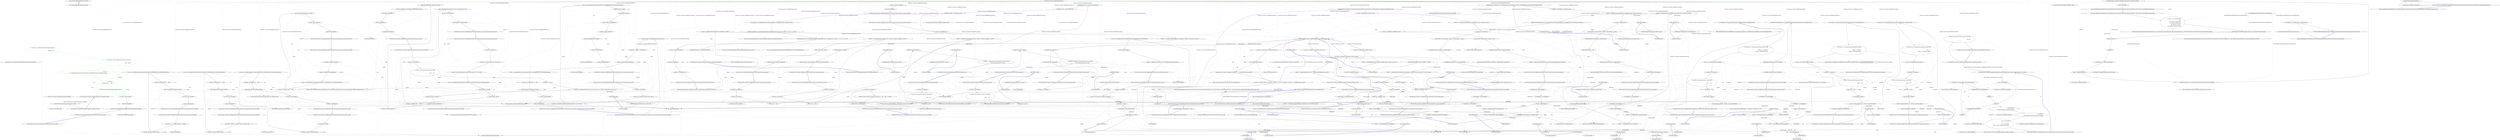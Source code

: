 digraph  {
n0 [cluster="Nancy.Demo.IApplicationDependency.GetContent()", label="Entry Nancy.Demo.IApplicationDependency.GetContent()", span="6-6"];
n1 [cluster="Nancy.Demo.IApplicationDependency.GetContent()", label="Exit Nancy.Demo.IApplicationDependency.GetContent()", span="6-6"];
d312 [cluster="Nancy.Tests.Unit.Sessions.CookieBasedSessionsFixture.Should_load_valid_test_data()", color=green, community=0, label="-1: var payload = new DefaultSessionObjectFormatterFixture.Payload\r\n            {\r\n                BoolValue = true\r\n            }", span="348-351"];
d311 [cluster="Nancy.Tests.Unit.Sessions.CookieBasedSessionsFixture.Should_load_valid_test_data()", label="Entry Nancy.Tests.Unit.Sessions.CookieBasedSessionsFixture.Should_load_valid_test_data()", span="345-345"];
d313 [cluster="Nancy.Tests.Unit.Sessions.CookieBasedSessionsFixture.Should_load_valid_test_data()", color=green, community=0, label="-1: var cookieData = GenerateCookieData(new Dictionary<string, object>\r\n            {\r\n                { ''key1'', payload }\r\n            })", span="353-356"];
d321 [cluster="Nancy.Tests.Unit.Sessions.DefaultSessionObjectFormatterFixture.Payload.Payload()", label="Entry Nancy.Tests.Unit.Sessions.DefaultSessionObjectFormatterFixture.Payload.Payload()", span="77-77"];
d454 [label="Nancy.Tests.Unit.Sessions.CookieBasedSessionsFixture", span=""];
d314 [cluster="Nancy.Tests.Unit.Sessions.CookieBasedSessionsFixture.Should_load_valid_test_data()", color=green, community=0, label="-1: var store =\r\n                new CookieBasedSessions(this.aesEncryptionProvider, this.defaultHmacProvider, this.defaultObjectSerializer)", span="358-359"];
d30 [cluster="System.Collections.Generic.Dictionary<TKey, TValue>.Dictionary()", label="Entry System.Collections.Generic.Dictionary<TKey, TValue>.Dictionary()", span="0-0"];
d322 [cluster="Nancy.Tests.Unit.Sessions.CookieBasedSessionsFixture.GenerateCookieData(System.Collections.Generic.IDictionary<string, object>)", label="Entry Nancy.Tests.Unit.Sessions.CookieBasedSessionsFixture.GenerateCookieData(System.Collections.Generic.IDictionary<string, object>)", span="528-528"];
d316 [cluster="Nancy.Tests.Unit.Sessions.CookieBasedSessionsFixture.Should_load_valid_test_data()", color=green, community=0, label="-1: request.Cookies.Add(store.CookieName, cookieData.ToString())", span="364-364"];
d315 [cluster="Nancy.Tests.Unit.Sessions.CookieBasedSessionsFixture.Should_load_valid_test_data()", color=green, community=0, label="-1: var request =\r\n                new Request(''GET'', ''/'', ''http'')", span="361-362"];
d11 [cluster="Nancy.Session.CookieBasedSessions.CookieBasedSessions(Nancy.Cryptography.IEncryptionProvider, Nancy.Cryptography.IHmacProvider, Nancy.IObjectSerializer)", label="Entry Nancy.Session.CookieBasedSessions.CookieBasedSessions(Nancy.Cryptography.IEncryptionProvider, Nancy.Cryptography.IHmacProvider, Nancy.IObjectSerializer)", span="34-34"];
d317 [cluster="Nancy.Tests.Unit.Sessions.CookieBasedSessionsFixture.Should_load_valid_test_data()", label="var result = store.Load(request)", span="367-367"];
d323 [cluster="Nancy.Tests.Unit.Sessions.CookieBasedSessionsFixture.CookieData.ToString()", label="Entry Nancy.Tests.Unit.Sessions.CookieBasedSessionsFixture.CookieData.ToString()", span="514-514"];
d95 [cluster="System.Collections.Generic.IDictionary<TKey, TValue>.Add(TKey, TValue)", label="Entry System.Collections.Generic.IDictionary<TKey, TValue>.Add(TKey, TValue)", span="0-0"];
d94 [cluster="Nancy.Request.Request(string, string, string)", label="Entry Nancy.Request.Request(string, string, string)", span="33-33"];
d320 [cluster="Nancy.Tests.Unit.Sessions.CookieBasedSessionsFixture.Should_load_valid_test_data()", label="Exit Nancy.Tests.Unit.Sessions.CookieBasedSessionsFixture.Should_load_valid_test_data()", span="345-345"];
d1 [cluster="Nancy.Tests.Unit.Sessions.CookieBasedSessionsFixture.CookieBasedSessionsFixture()", label="this.fakeEncryptionProvider = A.Fake<IEncryptionProvider>()", span="33-33"];
d2 [cluster="Nancy.Tests.Unit.Sessions.CookieBasedSessionsFixture.CookieBasedSessionsFixture()", label="this.fakeHmacProvider = A.Fake<IHmacProvider>()", span="34-34"];
d3 [cluster="Nancy.Tests.Unit.Sessions.CookieBasedSessionsFixture.CookieBasedSessionsFixture()", label="this.fakeObjectSerializer = new FakeObjectSerializer()", span="35-35"];
d4 [cluster="Nancy.Tests.Unit.Sessions.CookieBasedSessionsFixture.CookieBasedSessionsFixture()", label="this.cookieStore = new CookieBasedSessions(this.fakeEncryptionProvider, this.fakeHmacProvider, this.fakeObjectSerializer)", span="36-36"];
d5 [cluster="Nancy.Tests.Unit.Sessions.CookieBasedSessionsFixture.CookieBasedSessionsFixture()", label="this.aesEncryptionProvider = new AesEncryptionProvider(new PassphraseKeyGenerator(''password'', new byte[] { 1, 2, 3, 4, 5, 6, 7, 8 }, 1000))", span="38-38"];
d6 [cluster="Nancy.Tests.Unit.Sessions.CookieBasedSessionsFixture.CookieBasedSessionsFixture()", label="this.defaultHmacProvider = new DefaultHmacProvider(new PassphraseKeyGenerator(''anotherpassword'', new byte[] { 1, 2, 3, 4, 5, 6, 7, 8 }, 1000))", span="39-39"];
d7 [cluster="Nancy.Tests.Unit.Sessions.CookieBasedSessionsFixture.CookieBasedSessionsFixture()", label="this.defaultObjectSerializer = new DefaultObjectSerializer()", span="40-40"];
d18 [cluster="Nancy.Tests.Unit.Sessions.CookieBasedSessionsFixture.Should_save_nothing_if_the_session_is_null()", label="cookieStore.Save(null, response)", span="48-48"];
d26 [cluster="Nancy.Tests.Unit.Sessions.CookieBasedSessionsFixture.Should_save_nothing_if_the_session_has_not_changed()", label="cookieStore.Save(new Session(new Dictionary<string, object> { { ''key'', ''value'' } }), response)", span="58-58"];
d35 [cluster="Nancy.Tests.Unit.Sessions.CookieBasedSessionsFixture.Should_save_the_session_cookie()", label="A.CallTo(() => this.fakeEncryptionProvider.Encrypt(''key1=val1;key2=val2;'')).Returns(''encrypted=key1=val1;key2=val2;'')", span="72-72"];
d50 [cluster="lambda expression", label="this.fakeEncryptionProvider.Encrypt(''key1=val1;key2=val2;'')", span="72-72"];
d36 [cluster="Nancy.Tests.Unit.Sessions.CookieBasedSessionsFixture.Should_save_the_session_cookie()", label="cookieStore.Save(session, response)", span="74-74"];
d39 [cluster="Nancy.Tests.Unit.Sessions.CookieBasedSessionsFixture.Should_save_the_session_cookie()", label="cookie.Name.ShouldEqual(this.cookieStore.CookieName)", span="78-78"];
d57 [cluster="Nancy.Tests.Unit.Sessions.CookieBasedSessionsFixture.Should_save_cookie_as_http_only()", label="A.CallTo(() => this.fakeEncryptionProvider.Encrypt(''key+1=val%3d1;'')).Returns(''encryptedkey+1=val%3d1;'')", span="91-91"];
d63 [cluster="lambda expression", label="this.fakeEncryptionProvider.Encrypt(''key+1=val%3d1;'')", span="91-91"];
d58 [cluster="Nancy.Tests.Unit.Sessions.CookieBasedSessionsFixture.Should_save_cookie_as_http_only()", label="cookieStore.Save(session, response)", span="93-93"];
d69 [cluster="Nancy.Tests.Unit.Sessions.CookieBasedSessionsFixture.Should_saves_url_safe_keys_and_values()", label="A.CallTo(() => this.fakeEncryptionProvider.Encrypt(''key+1=val%3d1;'')).Returns(''encryptedkey+1=val%3d1;'')", span="104-104"];
d74 [cluster="lambda expression", label="this.fakeEncryptionProvider.Encrypt(''key+1=val%3d1;'')", span="104-104"];
d70 [cluster="Nancy.Tests.Unit.Sessions.CookieBasedSessionsFixture.Should_saves_url_safe_keys_and_values()", label="cookieStore.Save(session, response)", span="106-106"];
d77 [cluster="Nancy.Tests.Unit.Sessions.CookieBasedSessionsFixture.Should_load_an_empty_session_if_no_session_cookie_exists()", label="var request = CreateRequest(null)", span="114-114"];
d78 [cluster="Nancy.Tests.Unit.Sessions.CookieBasedSessionsFixture.Should_load_an_empty_session_if_no_session_cookie_exists()", label="var result = cookieStore.Load(request)", span="116-116"];
d86 [cluster="Nancy.Tests.Unit.Sessions.CookieBasedSessionsFixture.Should_load_an_empty_session_if_session_cookie_is_invalid()", label="var store = new CookieBasedSessions(this.aesEncryptionProvider, this.defaultHmacProvider, this.defaultObjectSerializer)", span="127-127"];
d97 [cluster="Nancy.Tests.Unit.Sessions.CookieBasedSessionsFixture.Should_load_a_single_valued_session()", label="var request = CreateRequest(''encryptedkey1=value1'')", span="141-141"];
d98 [cluster="Nancy.Tests.Unit.Sessions.CookieBasedSessionsFixture.Should_load_a_single_valued_session()", label="A.CallTo(() => this.fakeEncryptionProvider.Decrypt(''encryptedkey1=value1'')).Returns(''key1=value1;'')", span="142-142"];
d104 [cluster="lambda expression", label="this.fakeEncryptionProvider.Decrypt(''encryptedkey1=value1'')", span="142-142"];
d99 [cluster="Nancy.Tests.Unit.Sessions.CookieBasedSessionsFixture.Should_load_a_single_valued_session()", label="var session = cookieStore.Load(request)", span="144-144"];
d108 [cluster="Nancy.Tests.Unit.Sessions.CookieBasedSessionsFixture.Should_load_a_multi_valued_session()", label="var request = CreateRequest(''encryptedkey1=value1;key2=value2'')", span="153-153"];
d109 [cluster="Nancy.Tests.Unit.Sessions.CookieBasedSessionsFixture.Should_load_a_multi_valued_session()", label="A.CallTo(() => this.fakeEncryptionProvider.Decrypt(''encryptedkey1=value1;key2=value2'')).Returns(''key1=value1;key2=value2'')", span="154-154"];
d116 [cluster="lambda expression", label="this.fakeEncryptionProvider.Decrypt(''encryptedkey1=value1;key2=value2'')", span="154-154"];
d110 [cluster="Nancy.Tests.Unit.Sessions.CookieBasedSessionsFixture.Should_load_a_multi_valued_session()", label="var session = cookieStore.Load(request)", span="156-156"];
d119 [cluster="Nancy.Tests.Unit.Sessions.CookieBasedSessionsFixture.Should_load_properly_decode_the_url_safe_session()", label="var request = CreateRequest(HttpUtility.UrlEncode(''encryptedkey+1=val%3D1;''))", span="166-166"];
d120 [cluster="Nancy.Tests.Unit.Sessions.CookieBasedSessionsFixture.Should_load_properly_decode_the_url_safe_session()", label="A.CallTo(() => this.fakeEncryptionProvider.Decrypt(''encryptedkey+1=val%3D1;'')).Returns(''key+1=val%3D1;'')", span="167-167"];
d126 [cluster="lambda expression", label="this.fakeEncryptionProvider.Decrypt(''encryptedkey+1=val%3D1;'')", span="167-167"];
d121 [cluster="Nancy.Tests.Unit.Sessions.CookieBasedSessionsFixture.Should_load_properly_decode_the_url_safe_session()", label="var session = cookieStore.Load(request)", span="169-169"];
d134 [cluster="Nancy.Tests.Unit.Sessions.CookieBasedSessionsFixture.Should_add_pre_and_post_hooks_when_enabled()", label="CookieBasedSessions.Enable(hooks, new CryptographyConfiguration(this.fakeEncryptionProvider, this.fakeHmacProvider))", span="184-184"];
d155 [cluster="Nancy.Tests.Unit.Sessions.CookieBasedSessionsFixture.Should_only_not_add_response_cookie_if_it_has_not_changed()", label="CookieBasedSessions.Enable(hooks, new CryptographyConfiguration(this.fakeEncryptionProvider, this.fakeHmacProvider)).WithSerializer(this.fakeObjectSerializer)", span="198-198"];
d156 [cluster="Nancy.Tests.Unit.Sessions.CookieBasedSessionsFixture.Should_only_not_add_response_cookie_if_it_has_not_changed()", label="var request = CreateRequest(''encryptedkey1=value1'')", span="199-199"];
d157 [cluster="Nancy.Tests.Unit.Sessions.CookieBasedSessionsFixture.Should_only_not_add_response_cookie_if_it_has_not_changed()", label="A.CallTo(() => this.fakeEncryptionProvider.Decrypt(''encryptedkey1=value1'')).Returns(''key1=value1;'')", span="200-200"];
d177 [cluster="lambda expression", label="this.fakeEncryptionProvider.Decrypt(''encryptedkey1=value1'')", span="200-200"];
d185 [cluster="Nancy.Tests.Unit.Sessions.CookieBasedSessionsFixture.Should_add_response_cookie_if_it_has_changed()", label="CookieBasedSessions.Enable(hooks, new CryptographyConfiguration(this.fakeEncryptionProvider, this.fakeHmacProvider)).WithSerializer(this.fakeObjectSerializer)", span="218-218"];
d186 [cluster="Nancy.Tests.Unit.Sessions.CookieBasedSessionsFixture.Should_add_response_cookie_if_it_has_changed()", label="var request = CreateRequest(''encryptedkey1=value1'')", span="219-219"];
d187 [cluster="Nancy.Tests.Unit.Sessions.CookieBasedSessionsFixture.Should_add_response_cookie_if_it_has_changed()", label="A.CallTo(() => this.fakeEncryptionProvider.Decrypt(''encryptedkey1=value1'')).Returns(''key1=value1;'')", span="220-220"];
d202 [cluster="lambda expression", label="this.fakeEncryptionProvider.Decrypt(''encryptedkey1=value1'')", span="220-220"];
d206 [cluster="Nancy.Tests.Unit.Sessions.CookieBasedSessionsFixture.Should_call_formatter_on_load()", label="A.CallTo(() => this.fakeEncryptionProvider.Decrypt(''encryptedkey1=value1'')).Returns(''key1=value1;'')", span="235-235"];
d215 [cluster="lambda expression", label="this.fakeEncryptionProvider.Decrypt(''encryptedkey1=value1'')", span="235-235"];
d207 [cluster="Nancy.Tests.Unit.Sessions.CookieBasedSessionsFixture.Should_call_formatter_on_load()", label="var store = new CookieBasedSessions(this.fakeEncryptionProvider, this.fakeHmacProvider, fakeFormatter)", span="236-236"];
d208 [cluster="Nancy.Tests.Unit.Sessions.CookieBasedSessionsFixture.Should_call_formatter_on_load()", label="var request = CreateRequest(''encryptedkey1=value1'', false)", span="237-237"];
d226 [cluster="Nancy.Tests.Unit.Sessions.CookieBasedSessionsFixture.Should_call_the_formatter_on_save()", label="var store = new CookieBasedSessions(this.fakeEncryptionProvider, this.fakeHmacProvider, fakeFormatter)", span="251-251"];
d241 [cluster="Nancy.Tests.Unit.Sessions.CookieBasedSessionsFixture.Should_set_formatter_when_using_formatter_selector()", label="A.CallTo(() => this.fakeEncryptionProvider.Decrypt(''encryptedkey1=value1'')).Returns(''key1=value1;'')", span="267-267"];
d256 [cluster="lambda expression", label="this.fakeEncryptionProvider.Decrypt(''encryptedkey1=value1'')", span="267-267"];
d242 [cluster="Nancy.Tests.Unit.Sessions.CookieBasedSessionsFixture.Should_set_formatter_when_using_formatter_selector()", label="CookieBasedSessions.Enable(hooks, new CryptographyConfiguration(this.fakeEncryptionProvider, this.fakeHmacProvider)).WithSerializer(fakeFormatter)", span="268-268"];
d243 [cluster="Nancy.Tests.Unit.Sessions.CookieBasedSessionsFixture.Should_set_formatter_when_using_formatter_selector()", label="var request = CreateRequest(''encryptedkey1=value1'')", span="269-269"];
d265 [cluster="Nancy.Tests.Unit.Sessions.CookieBasedSessionsFixture.Should_be_able_to_save_a_complex_object_to_session()", label="var store = new CookieBasedSessions(this.aesEncryptionProvider, this.defaultHmacProvider, this.defaultObjectSerializer)", span="283-283"];
d281 [cluster="Nancy.Tests.Unit.Sessions.CookieBasedSessionsFixture.Should_be_able_to_load_an_object_previously_saved_to_session()", label="var store = new CookieBasedSessions(this.aesEncryptionProvider, this.defaultHmacProvider, this.defaultObjectSerializer)", span="301-301"];
d293 [cluster="Nancy.Tests.Unit.Sessions.CookieBasedSessionsFixture.Should_encrypt_data()", label="cookieStore.Save(session, response)", span="322-322"];
d294 [cluster="Nancy.Tests.Unit.Sessions.CookieBasedSessionsFixture.Should_encrypt_data()", label="A.CallTo(() => this.fakeEncryptionProvider.Encrypt(A<string>.Ignored))\r\n                .MustHaveHappened(Repeated.Exactly.Once)", span="324-325"];
d297 [cluster="lambda expression", label="this.fakeEncryptionProvider.Encrypt(A<string>.Ignored)", span="324-324"];
d304 [cluster="Nancy.Tests.Unit.Sessions.CookieBasedSessionsFixture.Should_generate_hmac()", label="cookieStore.Save(session, response)", span="338-338"];
d305 [cluster="Nancy.Tests.Unit.Sessions.CookieBasedSessionsFixture.Should_generate_hmac()", label="A.CallTo(() => this.fakeHmacProvider.GenerateHmac(A<string>.Ignored))\r\n                .MustHaveHappened(Repeated.Exactly.Once)", span="340-341"];
d308 [cluster="lambda expression", label="this.fakeHmacProvider.GenerateHmac(A<string>.Ignored)", span="340-340"];
d328 [cluster="Nancy.Tests.Unit.Sessions.CookieBasedSessionsFixture.Should_return_blank_session_if_hmac_changed()", label="var store = new CookieBasedSessions(this.aesEncryptionProvider, this.defaultHmacProvider, this.defaultObjectSerializer)", span="379-379"];
d338 [cluster="Nancy.Tests.Unit.Sessions.CookieBasedSessionsFixture.Should_return_blank_session_if_hmac_missing()", label="var store = new CookieBasedSessions(this.aesEncryptionProvider, this.defaultHmacProvider, this.defaultObjectSerializer)", span="393-393"];
d347 [cluster="Nancy.Tests.Unit.Sessions.CookieBasedSessionsFixture.Should_return_blank_session_if_encrypted_data_modified()", label="var store = new CookieBasedSessions(this.aesEncryptionProvider, this.defaultHmacProvider, this.defaultObjectSerializer)", span="407-407"];
d354 [cluster="Nancy.Tests.Unit.Sessions.CookieBasedSessionsFixture.Should_return_blank_session_if_encrypted_data_are_invalid_but_contain_semicolon_when_decrypted()", label="var bogusEncrypted = this.aesEncryptionProvider.Encrypt(''foo;bar'')", span="419-419"];
d357 [cluster="Nancy.Tests.Unit.Sessions.CookieBasedSessionsFixture.Should_return_blank_session_if_encrypted_data_are_invalid_but_contain_semicolon_when_decrypted()", label="var store = new CookieBasedSessions(this.aesEncryptionProvider, this.defaultHmacProvider, this.defaultObjectSerializer)", span="422-422"];
d365 [cluster="Nancy.Tests.Unit.Sessions.CookieBasedSessionsFixture.Should_use_CookieName_when_config_provides_cookiename_value()", label="var cryptoConfig = new CryptographyConfiguration(this.fakeEncryptionProvider, this.fakeHmacProvider)", span="435-435"];
d366 [cluster="Nancy.Tests.Unit.Sessions.CookieBasedSessionsFixture.Should_use_CookieName_when_config_provides_cookiename_value()", label="var storeConfig = new CookieBasedSessionsConfiguration(cryptoConfig)\r\n            {\r\n                CookieName = ''NamedCookie'',\r\n                Serializer = this.fakeObjectSerializer\r\n            }", span="436-440"];
d381 [cluster="Nancy.Tests.Unit.Sessions.CookieBasedSessionsFixture.Should_set_Domain_when_config_provides_domain_value()", label="var cryptoConfig = new CryptographyConfiguration(this.fakeEncryptionProvider, this.fakeHmacProvider)", span="460-460"];
d382 [cluster="Nancy.Tests.Unit.Sessions.CookieBasedSessionsFixture.Should_set_Domain_when_config_provides_domain_value()", label="var storeConfig = new CookieBasedSessionsConfiguration(cryptoConfig)\r\n            {\r\n                Domain = ''.nancyfx.org'',\r\n                Serializer = this.fakeObjectSerializer\r\n            }", span="461-465"];
d396 [cluster="Nancy.Tests.Unit.Sessions.CookieBasedSessionsFixture.Should_set_Path_when_config_provides_path_value()", label="var cryptoConfig = new CryptographyConfiguration(this.fakeEncryptionProvider, this.fakeHmacProvider)", span="486-486"];
d397 [cluster="Nancy.Tests.Unit.Sessions.CookieBasedSessionsFixture.Should_set_Path_when_config_provides_path_value()", label="var storeConfig = new CookieBasedSessionsConfiguration(cryptoConfig)\r\n            {\r\n                Path = ''/'',\r\n                Serializer = this.fakeObjectSerializer\r\n            }", span="487-491"];
d413 [cluster="Nancy.Tests.Unit.Sessions.CookieBasedSessionsFixture.GenerateCookieData(string, object)", label="return this.GenerateCookieData(new Dictionary<string, object>\r\n            {\r\n                { key, data }\r\n            });", span="522-525"];
d419 [cluster="Nancy.Tests.Unit.Sessions.CookieBasedSessionsFixture.GenerateCookieData(System.Collections.Generic.IDictionary<string, object>)", label="var objectString = this.defaultObjectSerializer.Serialize(data[key])", span="537-537"];
d422 [cluster="Nancy.Tests.Unit.Sessions.CookieBasedSessionsFixture.GenerateCookieData(System.Collections.Generic.IDictionary<string, object>)", label="var encryptedData =\r\n                this.aesEncryptionProvider.Encrypt(sb.ToString())", span="543-544"];
d423 [cluster="Nancy.Tests.Unit.Sessions.CookieBasedSessionsFixture.GenerateCookieData(System.Collections.Generic.IDictionary<string, object>)", label="var hmacBytes =\r\n                this.defaultHmacProvider.GenerateHmac(encryptedData)", span="546-547"];
d435 [cluster="Nancy.Tests.Unit.Sessions.CookieBasedSessionsFixture.CreateRequest(string, bool)", label="headers.Add(''cookie'', new[] { this.cookieStore.CookieName + ''='' + HttpUtility.UrlEncode(sessionValue) })", span="562-562"];
d438 [cluster="Nancy.Tests.Unit.Sessions.CookieBasedSessionsFixture.CreateRequest(string, bool)", label="cookieStore.Load(request)", span="569-569"];
d33 [cluster="Nancy.Tests.Unit.Sessions.CookieBasedSessionsFixture.Should_save_the_session_cookie()", label="var session = new Session(new Dictionary<string, object>\r\n                                      {\r\n                                          {''key1'', ''val1''},\r\n                                      })", span="67-70"];
d223 [cluster="Nancy.Tests.Unit.Sessions.CookieBasedSessionsFixture.Should_call_the_formatter_on_save()", label="var session = new Session(new Dictionary<string, object>())", span="248-248"];
d263 [cluster="Nancy.Tests.Unit.Sessions.CookieBasedSessionsFixture.Should_be_able_to_save_a_complex_object_to_session()", label="var session = new Session(new Dictionary<string, object>())", span="281-281"];
d279 [cluster="Nancy.Tests.Unit.Sessions.CookieBasedSessionsFixture.Should_be_able_to_load_an_object_previously_saved_to_session()", label="var session = new Session(new Dictionary<string, object>())", span="299-299"];
d291 [cluster="Nancy.Tests.Unit.Sessions.CookieBasedSessionsFixture.Should_encrypt_data()", label="var session = new Session(new Dictionary<string, object>\r\n                                      {\r\n                                          {''key1'', ''val1''},\r\n                                      })", span="316-319"];
d302 [cluster="Nancy.Tests.Unit.Sessions.CookieBasedSessionsFixture.Should_generate_hmac()", label="var session = new Session(new Dictionary<string, object>\r\n                                      {\r\n                                          {''key1'', ''val1''},\r\n                                      })", span="332-335"];
d369 [cluster="Nancy.Tests.Unit.Sessions.CookieBasedSessionsFixture.Should_use_CookieName_when_config_provides_cookiename_value()", label="var session = new Session(new Dictionary<string, object>\r\n                                        {\r\n                                            {''key1'', ''val1''},\r\n                                        })", span="445-448"];
d385 [cluster="Nancy.Tests.Unit.Sessions.CookieBasedSessionsFixture.Should_set_Domain_when_config_provides_domain_value()", label="var session = new Session(new Dictionary<string, object>\r\n                                        {\r\n                                            {''key1'', ''val1''},\r\n                                        })", span="470-473"];
d400 [cluster="Nancy.Tests.Unit.Sessions.CookieBasedSessionsFixture.Should_set_Path_when_config_provides_path_value()", label="var session = new Session(new Dictionary<string, object>\r\n                                          {\r\n                                              {''key1'', ''val1''},\r\n                                          })", span="496-499"];
d412 [cluster="Nancy.Tests.Unit.Sessions.CookieBasedSessionsFixture.GenerateCookieData(string, object)", label="Entry Nancy.Tests.Unit.Sessions.CookieBasedSessionsFixture.GenerateCookieData(string, object)", span="520-520"];
d425 [cluster="Nancy.Tests.Unit.Sessions.CookieBasedSessionsFixture.GenerateCookieData(System.Collections.Generic.IDictionary<string, object>)", label="Exit Nancy.Tests.Unit.Sessions.CookieBasedSessionsFixture.GenerateCookieData(System.Collections.Generic.IDictionary<string, object>)", span="528-528"];
d415 [cluster="Nancy.Tests.Unit.Sessions.CookieBasedSessionsFixture.GenerateCookieData(System.Collections.Generic.IDictionary<string, object>)", label="var sb = new StringBuilder()", span="530-530"];
d416 [cluster="Nancy.Tests.Unit.Sessions.CookieBasedSessionsFixture.GenerateCookieData(System.Collections.Generic.IDictionary<string, object>)", label="data.Keys", span="532-532"];
d318 [cluster="Nancy.Tests.Unit.Sessions.CookieBasedSessionsFixture.Should_load_valid_test_data()", label="result.Count.ShouldEqual(1)", span="370-370"];
d82 [cluster="Nancy.Session.CookieBasedSessions.Load(Nancy.Request)", label="Entry Nancy.Session.CookieBasedSessions.Load(Nancy.Request)", span="161-161"];
d319 [cluster="Nancy.Tests.Unit.Sessions.CookieBasedSessionsFixture.Should_load_valid_test_data()", label="result.First().Value.ShouldBeOfType(typeof(DefaultSessionObjectFormatterFixture.Payload))", span="371-371"];
d410 [cluster="Nancy.Tests.Unit.Sessions.CookieBasedSessionsFixture.CookieData.ToString()", label="Exit Nancy.Tests.Unit.Sessions.CookieBasedSessionsFixture.CookieData.ToString()", span="514-514"];
d409 [cluster="Nancy.Tests.Unit.Sessions.CookieBasedSessionsFixture.CookieData.ToString()", label="return HttpUtility.UrlEncode(string.Concat(this.Hmac, this.Data));", span="516-516"];
d88 [cluster="Nancy.Tests.Unit.Sessions.CookieBasedSessionsFixture.Should_load_an_empty_session_if_session_cookie_is_invalid()", label="request.Cookies.Add(store.CookieName, inputValue)", span="129-129"];
d285 [cluster="Nancy.Tests.Unit.Sessions.CookieBasedSessionsFixture.Should_be_able_to_load_an_object_previously_saved_to_session()", label="request.Cookies.Add(response.Cookies.First().Name, response.Cookies.First().Value)", span="305-305"];
d330 [cluster="Nancy.Tests.Unit.Sessions.CookieBasedSessionsFixture.Should_return_blank_session_if_hmac_changed()", label="request.Cookies.Add(store.CookieName, inputValue)", span="381-381"];
d340 [cluster="Nancy.Tests.Unit.Sessions.CookieBasedSessionsFixture.Should_return_blank_session_if_hmac_missing()", label="request.Cookies.Add(store.CookieName, inputValue)", span="395-395"];
d349 [cluster="Nancy.Tests.Unit.Sessions.CookieBasedSessionsFixture.Should_return_blank_session_if_encrypted_data_modified()", label="request.Cookies.Add(store.CookieName, inputValue)", span="409-409"];
d359 [cluster="Nancy.Tests.Unit.Sessions.CookieBasedSessionsFixture.Should_return_blank_session_if_encrypted_data_are_invalid_but_contain_semicolon_when_decrypted()", label="request.Cookies.Add(store.CookieName, inputValue)", span="424-424"];
d87 [cluster="Nancy.Tests.Unit.Sessions.CookieBasedSessionsFixture.Should_load_an_empty_session_if_session_cookie_is_invalid()", label="var request = new Request(''GET'', ''/'', ''http'')", span="128-128"];
d284 [cluster="Nancy.Tests.Unit.Sessions.CookieBasedSessionsFixture.Should_be_able_to_load_an_object_previously_saved_to_session()", label="var request = new Request(''GET'', ''/'', ''http'')", span="304-304"];
d329 [cluster="Nancy.Tests.Unit.Sessions.CookieBasedSessionsFixture.Should_return_blank_session_if_hmac_changed()", label="var request = new Request(''GET'', ''/'', ''http'')", span="380-380"];
d339 [cluster="Nancy.Tests.Unit.Sessions.CookieBasedSessionsFixture.Should_return_blank_session_if_hmac_missing()", label="var request = new Request(''GET'', ''/'', ''http'')", span="394-394"];
d348 [cluster="Nancy.Tests.Unit.Sessions.CookieBasedSessionsFixture.Should_return_blank_session_if_encrypted_data_modified()", label="var request = new Request(''GET'', ''/'', ''http'')", span="408-408"];
d358 [cluster="Nancy.Tests.Unit.Sessions.CookieBasedSessionsFixture.Should_return_blank_session_if_encrypted_data_are_invalid_but_contain_semicolon_when_decrypted()", label="var request = new Request(''GET'', ''/'', ''http'')", span="423-423"];
d0 [cluster="Nancy.Tests.Unit.Sessions.CookieBasedSessionsFixture.CookieBasedSessionsFixture()", label="Entry Nancy.Tests.Unit.Sessions.CookieBasedSessionsFixture.CookieBasedSessionsFixture()", span="31-31"];
d9 [cluster="Unk.>", label="Entry Unk.>", span=""];
d10 [cluster="Nancy.Tests.Fakes.FakeObjectSerializer.FakeObjectSerializer()", label="Entry Nancy.Tests.Fakes.FakeObjectSerializer.FakeObjectSerializer()", span="2-2"];
d12 [cluster="Nancy.Cryptography.AesEncryptionProvider.AesEncryptionProvider(Nancy.Cryptography.IKeyGenerator)", label="Entry Nancy.Cryptography.AesEncryptionProvider.AesEncryptionProvider(Nancy.Cryptography.IKeyGenerator)", span="19-19"];
d13 [cluster="Nancy.Cryptography.PassphraseKeyGenerator.PassphraseKeyGenerator(string, byte[], int)", label="Entry Nancy.Cryptography.PassphraseKeyGenerator.PassphraseKeyGenerator(string, byte[], int)", span="23-23"];
d14 [cluster="Nancy.Cryptography.DefaultHmacProvider.DefaultHmacProvider(Nancy.Cryptography.IKeyGenerator)", label="Entry Nancy.Cryptography.DefaultHmacProvider.DefaultHmacProvider(Nancy.Cryptography.IKeyGenerator)", span="29-29"];
d8 [cluster="Nancy.Tests.Unit.Sessions.CookieBasedSessionsFixture.CookieBasedSessionsFixture()", label="Exit Nancy.Tests.Unit.Sessions.CookieBasedSessionsFixture.CookieBasedSessionsFixture()", span="31-31"];
d15 [cluster="Nancy.DefaultObjectSerializer.DefaultObjectSerializer()", label="Entry Nancy.DefaultObjectSerializer.DefaultObjectSerializer()", span="12-12"];
d17 [cluster="Nancy.Tests.Unit.Sessions.CookieBasedSessionsFixture.Should_save_nothing_if_the_session_is_null()", label="var response = new Response()", span="46-46"];
d81 [cluster="Nancy.Tests.Unit.Sessions.CookieBasedSessionsFixture.CreateRequest(string, bool)", label="Entry Nancy.Tests.Unit.Sessions.CookieBasedSessionsFixture.CreateRequest(string, bool)", span="556-556"];
d19 [cluster="Nancy.Tests.Unit.Sessions.CookieBasedSessionsFixture.Should_save_nothing_if_the_session_is_null()", label="response.Cookies.Count.ShouldEqual(0)", span="50-50"];
d22 [cluster="Nancy.Session.CookieBasedSessions.Save(Nancy.Session.ISession, Nancy.Response)", label="Entry Nancy.Session.CookieBasedSessions.Save(Nancy.Session.ISession, Nancy.Response)", span="124-124"];
d25 [cluster="Nancy.Tests.Unit.Sessions.CookieBasedSessionsFixture.Should_save_nothing_if_the_session_has_not_changed()", label="var response = new Response()", span="56-56"];
d27 [cluster="Nancy.Tests.Unit.Sessions.CookieBasedSessionsFixture.Should_save_nothing_if_the_session_has_not_changed()", label="response.Cookies.Count.ShouldEqual(0)", span="60-60"];
d29 [cluster="Nancy.Session.Session.Session(System.Collections.Generic.IDictionary<string, object>)", label="Entry Nancy.Session.Session.Session(System.Collections.Generic.IDictionary<string, object>)", span="24-24"];
d34 [cluster="Nancy.Tests.Unit.Sessions.CookieBasedSessionsFixture.Should_save_the_session_cookie()", label="session[''key2''] = ''val2''", span="71-71"];
d45 [cluster="Unk.CallTo", label="Entry Unk.CallTo", span=""];
d46 [cluster="Unk.Returns", label="Entry Unk.Returns", span=""];
d49 [cluster="lambda expression", label="Entry lambda expression", span="72-72"];
d51 [cluster="lambda expression", label="Exit lambda expression", span="72-72"];
d52 [cluster="Nancy.Cryptography.IEncryptionProvider.Encrypt(string)", label="Entry Nancy.Cryptography.IEncryptionProvider.Encrypt(string)", span="12-12"];
d32 [cluster="Nancy.Tests.Unit.Sessions.CookieBasedSessionsFixture.Should_save_the_session_cookie()", label="var response = new Response()", span="66-66"];
d37 [cluster="Nancy.Tests.Unit.Sessions.CookieBasedSessionsFixture.Should_save_the_session_cookie()", label="response.Cookies.Count.ShouldEqual(1)", span="76-76"];
d38 [cluster="Nancy.Tests.Unit.Sessions.CookieBasedSessionsFixture.Should_save_the_session_cookie()", label="var cookie = response.Cookies.First()", span="77-77"];
d40 [cluster="Nancy.Tests.Unit.Sessions.CookieBasedSessionsFixture.Should_save_the_session_cookie()", label="cookie.Value.ShouldEqual(''encrypted%3dkey1%3dval1%3bkey2%3dval2%3b'')", span="79-79"];
d23 [cluster="object.ShouldEqual(object)", label="Entry object.ShouldEqual(object)", span="106-106"];
d56 [cluster="Nancy.Tests.Unit.Sessions.CookieBasedSessionsFixture.Should_save_cookie_as_http_only()", label="session[''key 1''] = ''val=1''", span="90-90"];
d62 [cluster="lambda expression", label="Entry lambda expression", span="91-91"];
d64 [cluster="lambda expression", label="Exit lambda expression", span="91-91"];
d54 [cluster="Nancy.Tests.Unit.Sessions.CookieBasedSessionsFixture.Should_save_cookie_as_http_only()", label="var response = new Response()", span="88-88"];
d55 [cluster="Nancy.Tests.Unit.Sessions.CookieBasedSessionsFixture.Should_save_cookie_as_http_only()", label="var session = new Session()", span="89-89"];
d59 [cluster="Nancy.Tests.Unit.Sessions.CookieBasedSessionsFixture.Should_save_cookie_as_http_only()", label="response.Cookies.First().HttpOnly.ShouldEqual(true)", span="95-95"];
d68 [cluster="Nancy.Tests.Unit.Sessions.CookieBasedSessionsFixture.Should_saves_url_safe_keys_and_values()", label="session[''key 1''] = ''val=1''", span="103-103"];
d73 [cluster="lambda expression", label="Entry lambda expression", span="104-104"];
d75 [cluster="lambda expression", label="Exit lambda expression", span="104-104"];
d66 [cluster="Nancy.Tests.Unit.Sessions.CookieBasedSessionsFixture.Should_saves_url_safe_keys_and_values()", label="var response = new Response()", span="101-101"];
d67 [cluster="Nancy.Tests.Unit.Sessions.CookieBasedSessionsFixture.Should_saves_url_safe_keys_and_values()", label="var session = new Session()", span="102-102"];
d71 [cluster="Nancy.Tests.Unit.Sessions.CookieBasedSessionsFixture.Should_saves_url_safe_keys_and_values()", label="response.Cookies.First().Value.ShouldEqual(''encryptedkey%2b1%3dval%253d1%3b'')", span="108-108"];
d76 [cluster="Nancy.Tests.Unit.Sessions.CookieBasedSessionsFixture.Should_load_an_empty_session_if_no_session_cookie_exists()", label="Entry Nancy.Tests.Unit.Sessions.CookieBasedSessionsFixture.Should_load_an_empty_session_if_no_session_cookie_exists()", span="112-112"];
d79 [cluster="Nancy.Tests.Unit.Sessions.CookieBasedSessionsFixture.Should_load_an_empty_session_if_no_session_cookie_exists()", label="result.Count.ShouldEqual(0)", span="118-118"];
d85 [cluster="Nancy.Tests.Unit.Sessions.CookieBasedSessionsFixture.Should_load_an_empty_session_if_session_cookie_is_invalid()", label="inputValue = HttpUtility.UrlEncode(inputValue)", span="126-126"];
d89 [cluster="Nancy.Tests.Unit.Sessions.CookieBasedSessionsFixture.Should_load_an_empty_session_if_session_cookie_is_invalid()", label="var result = store.Load(request)", span="132-132"];
d96 [cluster="Nancy.Tests.Unit.Sessions.CookieBasedSessionsFixture.Should_load_a_single_valued_session()", label="Entry Nancy.Tests.Unit.Sessions.CookieBasedSessionsFixture.Should_load_a_single_valued_session()", span="139-139"];
d103 [cluster="lambda expression", label="Entry lambda expression", span="142-142"];
d105 [cluster="lambda expression", label="Exit lambda expression", span="142-142"];
d106 [cluster="Nancy.Cryptography.IEncryptionProvider.Decrypt(string)", label="Entry Nancy.Cryptography.IEncryptionProvider.Decrypt(string)", span="19-19"];
d100 [cluster="Nancy.Tests.Unit.Sessions.CookieBasedSessionsFixture.Should_load_a_single_valued_session()", label="session.Count.ShouldEqual(1)", span="146-146"];
d101 [cluster="Nancy.Tests.Unit.Sessions.CookieBasedSessionsFixture.Should_load_a_single_valued_session()", label="session[''key1''].ShouldEqual(''value1'')", span="147-147"];
d107 [cluster="Nancy.Tests.Unit.Sessions.CookieBasedSessionsFixture.Should_load_a_multi_valued_session()", label="Entry Nancy.Tests.Unit.Sessions.CookieBasedSessionsFixture.Should_load_a_multi_valued_session()", span="151-151"];
d115 [cluster="lambda expression", label="Entry lambda expression", span="154-154"];
d117 [cluster="lambda expression", label="Exit lambda expression", span="154-154"];
d111 [cluster="Nancy.Tests.Unit.Sessions.CookieBasedSessionsFixture.Should_load_a_multi_valued_session()", label="session.Count.ShouldEqual(2)", span="158-158"];
d112 [cluster="Nancy.Tests.Unit.Sessions.CookieBasedSessionsFixture.Should_load_a_multi_valued_session()", label="session[''key1''].ShouldEqual(''value1'')", span="159-159"];
d113 [cluster="Nancy.Tests.Unit.Sessions.CookieBasedSessionsFixture.Should_load_a_multi_valued_session()", label="session[''key2''].ShouldEqual(''value2'')", span="160-160"];
d118 [cluster="Nancy.Tests.Unit.Sessions.CookieBasedSessionsFixture.Should_load_properly_decode_the_url_safe_session()", label="Entry Nancy.Tests.Unit.Sessions.CookieBasedSessionsFixture.Should_load_properly_decode_the_url_safe_session()", span="164-164"];
d93 [cluster="Nancy.Helpers.HttpUtility.UrlEncode(string)", label="Entry Nancy.Helpers.HttpUtility.UrlEncode(string)", span="384-384"];
d125 [cluster="lambda expression", label="Entry lambda expression", span="167-167"];
d127 [cluster="lambda expression", label="Exit lambda expression", span="167-167"];
d122 [cluster="Nancy.Tests.Unit.Sessions.CookieBasedSessionsFixture.Should_load_properly_decode_the_url_safe_session()", label="session.Count.ShouldEqual(1)", span="171-171"];
d123 [cluster="Nancy.Tests.Unit.Sessions.CookieBasedSessionsFixture.Should_load_properly_decode_the_url_safe_session()", label="session[''key 1''].ShouldEqual(''val=1'')", span="172-172"];
d131 [cluster="Nancy.Tests.Unit.Sessions.CookieBasedSessionsFixture.Should_add_pre_and_post_hooks_when_enabled()", label="var hooks = A.Fake<IPipelines>()", span="180-180"];
d133 [cluster="Nancy.Tests.Unit.Sessions.CookieBasedSessionsFixture.Should_add_pre_and_post_hooks_when_enabled()", label="A.CallTo(() => hooks.AfterRequest).Returns(afterPipeline)", span="182-182"];
d135 [cluster="Nancy.Tests.Unit.Sessions.CookieBasedSessionsFixture.Should_add_pre_and_post_hooks_when_enabled()", label="beforePipeline.PipelineDelegates.Count().ShouldEqual(1)", span="186-186"];
d140 [cluster="Nancy.Cryptography.CryptographyConfiguration.CryptographyConfiguration(Nancy.Cryptography.IEncryptionProvider, Nancy.Cryptography.IHmacProvider)", label="Entry Nancy.Cryptography.CryptographyConfiguration.CryptographyConfiguration(Nancy.Cryptography.IEncryptionProvider, Nancy.Cryptography.IHmacProvider)", span="24-24"];
d141 [cluster="Unk.Enable", label="Entry Unk.Enable", span=""];
d152 [cluster="Nancy.Tests.Unit.Sessions.CookieBasedSessionsFixture.Should_only_not_add_response_cookie_if_it_has_not_changed()", label="var hooks = A.Fake<IPipelines>()", span="195-195"];
d154 [cluster="Nancy.Tests.Unit.Sessions.CookieBasedSessionsFixture.Should_only_not_add_response_cookie_if_it_has_not_changed()", label="A.CallTo(() => hooks.AfterRequest).Returns(afterPipeline)", span="197-197"];
d164 [cluster="Nancy.IObjectSerializerSelector.WithSerializer(Nancy.IObjectSerializer)", label="Entry Nancy.IObjectSerializerSelector.WithSerializer(Nancy.IObjectSerializer)", span="11-11"];
d159 [cluster="Nancy.Tests.Unit.Sessions.CookieBasedSessionsFixture.Should_only_not_add_response_cookie_if_it_has_not_changed()", label="var nancyContext = new NancyContext() { Request = request, Response = response }", span="202-202"];
d158 [cluster="Nancy.Tests.Unit.Sessions.CookieBasedSessionsFixture.Should_only_not_add_response_cookie_if_it_has_not_changed()", label="var response = A.Fake<Response>()", span="201-201"];
d176 [cluster="lambda expression", label="Entry lambda expression", span="200-200"];
d178 [cluster="lambda expression", label="Exit lambda expression", span="200-200"];
d182 [cluster="Nancy.Tests.Unit.Sessions.CookieBasedSessionsFixture.Should_add_response_cookie_if_it_has_changed()", label="var hooks = A.Fake<IPipelines>()", span="215-215"];
d184 [cluster="Nancy.Tests.Unit.Sessions.CookieBasedSessionsFixture.Should_add_response_cookie_if_it_has_changed()", label="A.CallTo(() => hooks.AfterRequest).Returns(afterPipeline)", span="217-217"];
d189 [cluster="Nancy.Tests.Unit.Sessions.CookieBasedSessionsFixture.Should_add_response_cookie_if_it_has_changed()", label="var nancyContext = new NancyContext() { Request = request, Response = response }", span="222-222"];
d191 [cluster="Nancy.Tests.Unit.Sessions.CookieBasedSessionsFixture.Should_add_response_cookie_if_it_has_changed()", label="request.Session[''Testing''] = ''Test''", span="224-224"];
d188 [cluster="Nancy.Tests.Unit.Sessions.CookieBasedSessionsFixture.Should_add_response_cookie_if_it_has_changed()", label="var response = A.Fake<Response>()", span="221-221"];
d201 [cluster="lambda expression", label="Entry lambda expression", span="220-220"];
d203 [cluster="lambda expression", label="Exit lambda expression", span="220-220"];
d205 [cluster="Nancy.Tests.Unit.Sessions.CookieBasedSessionsFixture.Should_call_formatter_on_load()", label="var fakeFormatter = A.Fake<IObjectSerializer>()", span="234-234"];
d214 [cluster="lambda expression", label="Entry lambda expression", span="235-235"];
d216 [cluster="lambda expression", label="Exit lambda expression", span="235-235"];
d212 [cluster="CookieBasedSessions.cstr", label="Entry CookieBasedSessions.cstr", span=""];
d209 [cluster="Nancy.Tests.Unit.Sessions.CookieBasedSessionsFixture.Should_call_formatter_on_load()", label="store.Load(request)", span="239-239"];
d225 [cluster="Nancy.Tests.Unit.Sessions.CookieBasedSessionsFixture.Should_call_the_formatter_on_save()", label="var fakeFormatter = A.Fake<IObjectSerializer>()", span="250-250"];
d227 [cluster="Nancy.Tests.Unit.Sessions.CookieBasedSessionsFixture.Should_call_the_formatter_on_save()", label="store.Save(session, response)", span="253-253"];
d240 [cluster="Nancy.Tests.Unit.Sessions.CookieBasedSessionsFixture.Should_set_formatter_when_using_formatter_selector()", label="var fakeFormatter = A.Fake<IObjectSerializer>()", span="266-266"];
d255 [cluster="lambda expression", label="Entry lambda expression", span="267-267"];
d257 [cluster="lambda expression", label="Exit lambda expression", span="267-267"];
d237 [cluster="Nancy.Tests.Unit.Sessions.CookieBasedSessionsFixture.Should_set_formatter_when_using_formatter_selector()", label="var hooks = A.Fake<IPipelines>()", span="263-263"];
d248 [cluster="Unk.WithSerializer", label="Entry Unk.WithSerializer", span=""];
d244 [cluster="Nancy.Tests.Unit.Sessions.CookieBasedSessionsFixture.Should_set_formatter_when_using_formatter_selector()", label="var nancyContext = new NancyContext() { Request = request }", span="270-270"];
d264 [cluster="Nancy.Tests.Unit.Sessions.CookieBasedSessionsFixture.Should_be_able_to_save_a_complex_object_to_session()", label="var payload = new DefaultSessionObjectFormatterFixture.Payload(27, true, ''Test string'')", span="282-282"];
d266 [cluster="Nancy.Tests.Unit.Sessions.CookieBasedSessionsFixture.Should_be_able_to_save_a_complex_object_to_session()", label="session[''testObject''] = payload", span="284-284"];
d267 [cluster="Nancy.Tests.Unit.Sessions.CookieBasedSessionsFixture.Should_be_able_to_save_a_complex_object_to_session()", label="store.Save(session, response)", span="286-286"];
d270 [cluster="Nancy.Tests.Unit.Sessions.CookieBasedSessionsFixture.Should_be_able_to_save_a_complex_object_to_session()", label="cookie.Name.ShouldEqual(store.CookieName)", span="290-290"];
d280 [cluster="Nancy.Tests.Unit.Sessions.CookieBasedSessionsFixture.Should_be_able_to_load_an_object_previously_saved_to_session()", label="var payload = new DefaultSessionObjectFormatterFixture.Payload(27, true, ''Test string'')", span="300-300"];
d282 [cluster="Nancy.Tests.Unit.Sessions.CookieBasedSessionsFixture.Should_be_able_to_load_an_object_previously_saved_to_session()", label="session[''testObject''] = payload", span="302-302"];
d283 [cluster="Nancy.Tests.Unit.Sessions.CookieBasedSessionsFixture.Should_be_able_to_load_an_object_previously_saved_to_session()", label="store.Save(session, response)", span="303-303"];
d286 [cluster="Nancy.Tests.Unit.Sessions.CookieBasedSessionsFixture.Should_be_able_to_load_an_object_previously_saved_to_session()", label="var result = store.Load(request)", span="307-307"];
d290 [cluster="Nancy.Tests.Unit.Sessions.CookieBasedSessionsFixture.Should_encrypt_data()", label="var response = new Response()", span="315-315"];
d292 [cluster="Nancy.Tests.Unit.Sessions.CookieBasedSessionsFixture.Should_encrypt_data()", label="session[''key2''] = ''val2''", span="320-320"];
d295 [cluster="Nancy.Tests.Unit.Sessions.CookieBasedSessionsFixture.Should_encrypt_data()", label="Exit Nancy.Tests.Unit.Sessions.CookieBasedSessionsFixture.Should_encrypt_data()", span="313-313"];
d213 [cluster="Unk.MustHaveHappened", label="Entry Unk.MustHaveHappened", span=""];
d296 [cluster="lambda expression", label="Entry lambda expression", span="324-324"];
d298 [cluster="lambda expression", label="Exit lambda expression", span="324-324"];
d299 [cluster="Unk.Encrypt", label="Entry Unk.Encrypt", span=""];
d301 [cluster="Nancy.Tests.Unit.Sessions.CookieBasedSessionsFixture.Should_generate_hmac()", label="var response = new Response()", span="331-331"];
d303 [cluster="Nancy.Tests.Unit.Sessions.CookieBasedSessionsFixture.Should_generate_hmac()", label="session[''key2''] = ''val2''", span="336-336"];
d306 [cluster="Nancy.Tests.Unit.Sessions.CookieBasedSessionsFixture.Should_generate_hmac()", label="Exit Nancy.Tests.Unit.Sessions.CookieBasedSessionsFixture.Should_generate_hmac()", span="329-329"];
d307 [cluster="lambda expression", label="Entry lambda expression", span="340-340"];
d309 [cluster="lambda expression", label="Exit lambda expression", span="340-340"];
d310 [cluster="Unk.GenerateHmac", label="Entry Unk.GenerateHmac", span=""];
d327 [cluster="Nancy.Tests.Unit.Sessions.CookieBasedSessionsFixture.Should_return_blank_session_if_hmac_changed()", label="inputValue = HttpUtility.UrlEncode(inputValue)", span="378-378"];
d331 [cluster="Nancy.Tests.Unit.Sessions.CookieBasedSessionsFixture.Should_return_blank_session_if_hmac_changed()", label="var result = store.Load(request)", span="383-383"];
d337 [cluster="Nancy.Tests.Unit.Sessions.CookieBasedSessionsFixture.Should_return_blank_session_if_hmac_missing()", label="inputValue = HttpUtility.UrlEncode(inputValue)", span="392-392"];
d341 [cluster="Nancy.Tests.Unit.Sessions.CookieBasedSessionsFixture.Should_return_blank_session_if_hmac_missing()", label="var result = store.Load(request)", span="397-397"];
d346 [cluster="Nancy.Tests.Unit.Sessions.CookieBasedSessionsFixture.Should_return_blank_session_if_encrypted_data_modified()", label="inputValue = HttpUtility.UrlEncode(inputValue)", span="406-406"];
d350 [cluster="Nancy.Tests.Unit.Sessions.CookieBasedSessionsFixture.Should_return_blank_session_if_encrypted_data_modified()", label="var result = store.Load(request)", span="411-411"];
d353 [cluster="Nancy.Tests.Unit.Sessions.CookieBasedSessionsFixture.Should_return_blank_session_if_encrypted_data_are_invalid_but_contain_semicolon_when_decrypted()", label="Entry Nancy.Tests.Unit.Sessions.CookieBasedSessionsFixture.Should_return_blank_session_if_encrypted_data_are_invalid_but_contain_semicolon_when_decrypted()", span="417-417"];
d355 [cluster="Nancy.Tests.Unit.Sessions.CookieBasedSessionsFixture.Should_return_blank_session_if_encrypted_data_are_invalid_but_contain_semicolon_when_decrypted()", label="var inputValue = ValidHmac + bogusEncrypted", span="420-420"];
d363 [cluster="Nancy.Cryptography.AesEncryptionProvider.Encrypt(string)", label="Entry Nancy.Cryptography.AesEncryptionProvider.Encrypt(string)", span="30-30"];
d356 [cluster="Nancy.Tests.Unit.Sessions.CookieBasedSessionsFixture.Should_return_blank_session_if_encrypted_data_are_invalid_but_contain_semicolon_when_decrypted()", label="inputValue = HttpUtility.UrlEncode(inputValue)", span="421-421"];
d360 [cluster="Nancy.Tests.Unit.Sessions.CookieBasedSessionsFixture.Should_return_blank_session_if_encrypted_data_are_invalid_but_contain_semicolon_when_decrypted()", label="var result = store.Load(request)", span="426-426"];
d364 [cluster="Nancy.Tests.Unit.Sessions.CookieBasedSessionsFixture.Should_use_CookieName_when_config_provides_cookiename_value()", label="Entry Nancy.Tests.Unit.Sessions.CookieBasedSessionsFixture.Should_use_CookieName_when_config_provides_cookiename_value()", span="432-432"];
d367 [cluster="Nancy.Tests.Unit.Sessions.CookieBasedSessionsFixture.Should_use_CookieName_when_config_provides_cookiename_value()", label="var store = new CookieBasedSessions(storeConfig)", span="441-441"];
d374 [cluster="Nancy.Session.CookieBasedSessionsConfiguration.CookieBasedSessionsConfiguration(Nancy.Cryptography.CryptographyConfiguration)", label="Entry Nancy.Session.CookieBasedSessionsConfiguration.CookieBasedSessionsConfiguration(Nancy.Cryptography.CryptographyConfiguration)", span="21-21"];
d372 [cluster="Nancy.Tests.Unit.Sessions.CookieBasedSessionsFixture.Should_use_CookieName_when_config_provides_cookiename_value()", label="response.Cookies.ShouldHave(c => c.Name == storeConfig.CookieName)", span="453-453"];
d378 [cluster="lambda expression", label="c.Name == storeConfig.CookieName", span="453-453"];
d380 [cluster="Nancy.Tests.Unit.Sessions.CookieBasedSessionsFixture.Should_set_Domain_when_config_provides_domain_value()", label="Entry Nancy.Tests.Unit.Sessions.CookieBasedSessionsFixture.Should_set_Domain_when_config_provides_domain_value()", span="457-457"];
d383 [cluster="Nancy.Tests.Unit.Sessions.CookieBasedSessionsFixture.Should_set_Domain_when_config_provides_domain_value()", label="var store = new CookieBasedSessions(storeConfig)", span="466-466"];
d388 [cluster="Nancy.Tests.Unit.Sessions.CookieBasedSessionsFixture.Should_set_Domain_when_config_provides_domain_value()", label="var cookie = response.Cookies.First(c => c.Name == storeConfig.CookieName)", span="478-478"];
d393 [cluster="lambda expression", label="c.Name == storeConfig.CookieName", span="478-478"];
d389 [cluster="Nancy.Tests.Unit.Sessions.CookieBasedSessionsFixture.Should_set_Domain_when_config_provides_domain_value()", label="cookie.Domain.ShouldEqual(storeConfig.Domain)", span="479-479"];
d395 [cluster="Nancy.Tests.Unit.Sessions.CookieBasedSessionsFixture.Should_set_Path_when_config_provides_path_value()", label="Entry Nancy.Tests.Unit.Sessions.CookieBasedSessionsFixture.Should_set_Path_when_config_provides_path_value()", span="483-483"];
d398 [cluster="Nancy.Tests.Unit.Sessions.CookieBasedSessionsFixture.Should_set_Path_when_config_provides_path_value()", label="var store = new CookieBasedSessions(storeConfig)", span="492-492"];
d403 [cluster="Nancy.Tests.Unit.Sessions.CookieBasedSessionsFixture.Should_set_Path_when_config_provides_path_value()", label="var cookie = response.Cookies.First(c => c.Name == storeConfig.CookieName)", span="504-504"];
d407 [cluster="lambda expression", label="c.Name == storeConfig.CookieName", span="504-504"];
d404 [cluster="Nancy.Tests.Unit.Sessions.CookieBasedSessionsFixture.Should_set_Path_when_config_provides_path_value()", label="cookie.Path.ShouldEqual(storeConfig.Path)", span="505-505"];
d414 [cluster="Nancy.Tests.Unit.Sessions.CookieBasedSessionsFixture.GenerateCookieData(string, object)", label="Exit Nancy.Tests.Unit.Sessions.CookieBasedSessionsFixture.GenerateCookieData(string, object)", span="520-520"];
d418 [cluster="Nancy.Tests.Unit.Sessions.CookieBasedSessionsFixture.GenerateCookieData(System.Collections.Generic.IDictionary<string, object>)", label="sb.Append(''='')", span="535-535"];
d420 [cluster="Nancy.Tests.Unit.Sessions.CookieBasedSessionsFixture.GenerateCookieData(System.Collections.Generic.IDictionary<string, object>)", label="sb.Append(HttpUtility.UrlEncode(objectString))", span="539-539"];
d428 [cluster="Nancy.IObjectSerializer.Serialize(object)", label="Entry Nancy.IObjectSerializer.Serialize(object)", span="12-12"];
d429 [cluster="System.Text.StringBuilder.ToString()", label="Entry System.Text.StringBuilder.ToString()", span="0-0"];
d424 [cluster="Nancy.Tests.Unit.Sessions.CookieBasedSessionsFixture.GenerateCookieData(System.Collections.Generic.IDictionary<string, object>)", label="return new CookieData\r\n            {\r\n                Data = encryptedData,\r\n                Hmac = Convert.ToBase64String(hmacBytes)\r\n            };", span="549-553"];
d430 [cluster="Nancy.Cryptography.DefaultHmacProvider.GenerateHmac(string)", label="Entry Nancy.Cryptography.DefaultHmacProvider.GenerateHmac(string)", span="47-47"];
d433 [cluster="Nancy.Tests.Unit.Sessions.CookieBasedSessionsFixture.CreateRequest(string, bool)", label="var headers = new Dictionary<string, IEnumerable<string>>(1)", span="558-558"];
d434 [cluster="Nancy.Tests.Unit.Sessions.CookieBasedSessionsFixture.CreateRequest(string, bool)", label="!string.IsNullOrEmpty(sessionValue)", span="560-560"];
d436 [cluster="Nancy.Tests.Unit.Sessions.CookieBasedSessionsFixture.CreateRequest(string, bool)", label="var request = new Request(''GET'', new Url { Path = ''/'', Scheme = ''http'', Port = 9001, BasePath = ''goku.power'' }, CreateRequestStream(), headers)", span="565-565"];
d443 [cluster="System.Collections.Generic.Dictionary<TKey, TValue>.Add(TKey, TValue)", label="Entry System.Collections.Generic.Dictionary<TKey, TValue>.Add(TKey, TValue)", span="0-0"];
d437 [cluster="Nancy.Tests.Unit.Sessions.CookieBasedSessionsFixture.CreateRequest(string, bool)", label=load, span="567-567"];
d439 [cluster="Nancy.Tests.Unit.Sessions.CookieBasedSessionsFixture.CreateRequest(string, bool)", label="return request;", span="572-572"];
d222 [cluster="Nancy.Tests.Unit.Sessions.CookieBasedSessionsFixture.Should_call_the_formatter_on_save()", label="var response = new Response()", span="247-247"];
d224 [cluster="Nancy.Tests.Unit.Sessions.CookieBasedSessionsFixture.Should_call_the_formatter_on_save()", label="session[''key1''] = ''value1''", span="249-249"];
d262 [cluster="Nancy.Tests.Unit.Sessions.CookieBasedSessionsFixture.Should_be_able_to_save_a_complex_object_to_session()", label="var response = new Response()", span="280-280"];
d278 [cluster="Nancy.Tests.Unit.Sessions.CookieBasedSessionsFixture.Should_be_able_to_load_an_object_previously_saved_to_session()", label="var response = new Response()", span="298-298"];
d368 [cluster="Nancy.Tests.Unit.Sessions.CookieBasedSessionsFixture.Should_use_CookieName_when_config_provides_cookiename_value()", label="var response = new Response()", span="444-444"];
d370 [cluster="Nancy.Tests.Unit.Sessions.CookieBasedSessionsFixture.Should_use_CookieName_when_config_provides_cookiename_value()", label="session[''key2''] = ''val2''", span="449-449"];
d371 [cluster="Nancy.Tests.Unit.Sessions.CookieBasedSessionsFixture.Should_use_CookieName_when_config_provides_cookiename_value()", label="store.Save(session, response)", span="450-450"];
d384 [cluster="Nancy.Tests.Unit.Sessions.CookieBasedSessionsFixture.Should_set_Domain_when_config_provides_domain_value()", label="var response = new Response()", span="469-469"];
d386 [cluster="Nancy.Tests.Unit.Sessions.CookieBasedSessionsFixture.Should_set_Domain_when_config_provides_domain_value()", label="session[''key2''] = ''val2''", span="474-474"];
d387 [cluster="Nancy.Tests.Unit.Sessions.CookieBasedSessionsFixture.Should_set_Domain_when_config_provides_domain_value()", label="store.Save(session, response)", span="475-475"];
d399 [cluster="Nancy.Tests.Unit.Sessions.CookieBasedSessionsFixture.Should_set_Path_when_config_provides_path_value()", label="var response = new Response()", span="495-495"];
d401 [cluster="Nancy.Tests.Unit.Sessions.CookieBasedSessionsFixture.Should_set_Path_when_config_provides_path_value()", label="session[''key2''] = ''val2''", span="500-500"];
d402 [cluster="Nancy.Tests.Unit.Sessions.CookieBasedSessionsFixture.Should_set_Path_when_config_provides_path_value()", label="store.Save(session, response)", span="501-501"];
d426 [cluster="System.Text.StringBuilder.StringBuilder()", label="Entry System.Text.StringBuilder.StringBuilder()", span="0-0"];
d417 [cluster="Nancy.Tests.Unit.Sessions.CookieBasedSessionsFixture.GenerateCookieData(System.Collections.Generic.IDictionary<string, object>)", label="sb.Append(HttpUtility.UrlEncode(key))", span="534-534"];
d421 [cluster="Nancy.Tests.Unit.Sessions.CookieBasedSessionsFixture.GenerateCookieData(System.Collections.Generic.IDictionary<string, object>)", label="sb.Append('';'')", span="540-540"];
d47 [cluster="System.Collections.Generic.IEnumerable<TSource>.First<TSource>()", label="Entry System.Collections.Generic.IEnumerable<TSource>.First<TSource>()", span="0-0"];
d324 [cluster="object.ShouldBeOfType(System.Type)", label="Entry object.ShouldBeOfType(System.Type)", span="166-166"];
d465 [label="Nancy.Tests.Unit.Sessions.CookieBasedSessionsFixture.CookieData", span=""];
d411 [cluster="string.Concat(string, string)", label="Entry string.Concat(string, string)", span="0-0"];
d16 [cluster="Nancy.Tests.Unit.Sessions.CookieBasedSessionsFixture.Should_save_nothing_if_the_session_is_null()", label="Entry Nancy.Tests.Unit.Sessions.CookieBasedSessionsFixture.Should_save_nothing_if_the_session_is_null()", span="44-44"];
d21 [cluster="Nancy.Response.Response()", label="Entry Nancy.Response.Response()", span="29-29"];
d440 [cluster="Nancy.Tests.Unit.Sessions.CookieBasedSessionsFixture.CreateRequest(string, bool)", label="Exit Nancy.Tests.Unit.Sessions.CookieBasedSessionsFixture.CreateRequest(string, bool)", span="556-556"];
d20 [cluster="Nancy.Tests.Unit.Sessions.CookieBasedSessionsFixture.Should_save_nothing_if_the_session_is_null()", label="Exit Nancy.Tests.Unit.Sessions.CookieBasedSessionsFixture.Should_save_nothing_if_the_session_is_null()", span="44-44"];
d24 [cluster="Nancy.Tests.Unit.Sessions.CookieBasedSessionsFixture.Should_save_nothing_if_the_session_has_not_changed()", label="Entry Nancy.Tests.Unit.Sessions.CookieBasedSessionsFixture.Should_save_nothing_if_the_session_has_not_changed()", span="54-54"];
d28 [cluster="Nancy.Tests.Unit.Sessions.CookieBasedSessionsFixture.Should_save_nothing_if_the_session_has_not_changed()", label="Exit Nancy.Tests.Unit.Sessions.CookieBasedSessionsFixture.Should_save_nothing_if_the_session_has_not_changed()", span="54-54"];
d132 [cluster="Nancy.Tests.Unit.Sessions.CookieBasedSessionsFixture.Should_add_pre_and_post_hooks_when_enabled()", label="A.CallTo(() => hooks.BeforeRequest).Returns(beforePipeline)", span="181-181"];
d153 [cluster="Nancy.Tests.Unit.Sessions.CookieBasedSessionsFixture.Should_only_not_add_response_cookie_if_it_has_not_changed()", label="A.CallTo(() => hooks.BeforeRequest).Returns(beforePipeline)", span="196-196"];
d183 [cluster="Nancy.Tests.Unit.Sessions.CookieBasedSessionsFixture.Should_add_response_cookie_if_it_has_changed()", label="A.CallTo(() => hooks.BeforeRequest).Returns(beforePipeline)", span="216-216"];
d210 [cluster="Nancy.Tests.Unit.Sessions.CookieBasedSessionsFixture.Should_call_formatter_on_load()", label="A.CallTo(() => fakeFormatter.Deserialize(''value1'')).MustHaveHappened(Repeated.Exactly.Once)", span="241-241"];
d228 [cluster="Nancy.Tests.Unit.Sessions.CookieBasedSessionsFixture.Should_call_the_formatter_on_save()", label="A.CallTo(() => fakeFormatter.Serialize(''value1'')).MustHaveHappened(Repeated.Exactly.Once)", span="255-255"];
d238 [cluster="Nancy.Tests.Unit.Sessions.CookieBasedSessionsFixture.Should_set_formatter_when_using_formatter_selector()", label="A.CallTo(() => hooks.BeforeRequest).Returns(beforePipeline)", span="264-264"];
d239 [cluster="Nancy.Tests.Unit.Sessions.CookieBasedSessionsFixture.Should_set_formatter_when_using_formatter_selector()", label="A.CallTo(() => hooks.AfterRequest).Returns(afterPipeline)", span="265-265"];
d246 [cluster="Nancy.Tests.Unit.Sessions.CookieBasedSessionsFixture.Should_set_formatter_when_using_formatter_selector()", label="A.CallTo(() => fakeFormatter.Deserialize(A<string>.Ignored)).MustHaveHappened(Repeated.Exactly.Once)", span="274-274"];
d31 [cluster="Nancy.Tests.Unit.Sessions.CookieBasedSessionsFixture.Should_save_the_session_cookie()", label="Entry Nancy.Tests.Unit.Sessions.CookieBasedSessionsFixture.Should_save_the_session_cookie()", span="64-64"];
d41 [cluster="Nancy.Tests.Unit.Sessions.CookieBasedSessionsFixture.Should_save_the_session_cookie()", label="cookie.Expires.ShouldBeNull()", span="80-80"];
d42 [cluster="Nancy.Tests.Unit.Sessions.CookieBasedSessionsFixture.Should_save_the_session_cookie()", label="cookie.Path.ShouldBeNull()", span="81-81"];
d43 [cluster="Nancy.Tests.Unit.Sessions.CookieBasedSessionsFixture.Should_save_the_session_cookie()", label="cookie.Domain.ShouldBeNull()", span="82-82"];
d90 [cluster="Nancy.Tests.Unit.Sessions.CookieBasedSessionsFixture.Should_load_an_empty_session_if_session_cookie_is_invalid()", label="result.Count.ShouldEqual(0)", span="135-135"];
d136 [cluster="Nancy.Tests.Unit.Sessions.CookieBasedSessionsFixture.Should_add_pre_and_post_hooks_when_enabled()", label="afterPipeline.PipelineItems.Count().ShouldEqual(1)", span="187-187"];
d268 [cluster="Nancy.Tests.Unit.Sessions.CookieBasedSessionsFixture.Should_be_able_to_save_a_complex_object_to_session()", label="response.Cookies.Count.ShouldEqual(1)", span="288-288"];
d287 [cluster="Nancy.Tests.Unit.Sessions.CookieBasedSessionsFixture.Should_be_able_to_load_an_object_previously_saved_to_session()", label="result[''testObject''].ShouldEqual(payload)", span="309-309"];
d332 [cluster="Nancy.Tests.Unit.Sessions.CookieBasedSessionsFixture.Should_return_blank_session_if_hmac_changed()", label="result.Count.ShouldEqual(0)", span="385-385"];
d342 [cluster="Nancy.Tests.Unit.Sessions.CookieBasedSessionsFixture.Should_return_blank_session_if_hmac_missing()", label="result.Count.ShouldEqual(0)", span="399-399"];
d351 [cluster="Nancy.Tests.Unit.Sessions.CookieBasedSessionsFixture.Should_return_blank_session_if_encrypted_data_modified()", label="result.Count.ShouldEqual(0)", span="413-413"];
d361 [cluster="Nancy.Tests.Unit.Sessions.CookieBasedSessionsFixture.Should_return_blank_session_if_encrypted_data_are_invalid_but_contain_semicolon_when_decrypted()", label="result.Count.ShouldEqual(0)", span="428-428"];
d53 [cluster="Nancy.Tests.Unit.Sessions.CookieBasedSessionsFixture.Should_save_cookie_as_http_only()", label="Entry Nancy.Tests.Unit.Sessions.CookieBasedSessionsFixture.Should_save_cookie_as_http_only()", span="86-86"];
d61 [cluster="Nancy.Session.Session.Session()", label="Entry Nancy.Session.Session.Session()", span="17-17"];
d60 [cluster="Nancy.Tests.Unit.Sessions.CookieBasedSessionsFixture.Should_save_cookie_as_http_only()", label="Exit Nancy.Tests.Unit.Sessions.CookieBasedSessionsFixture.Should_save_cookie_as_http_only()", span="86-86"];
d65 [cluster="Nancy.Tests.Unit.Sessions.CookieBasedSessionsFixture.Should_saves_url_safe_keys_and_values()", label="Entry Nancy.Tests.Unit.Sessions.CookieBasedSessionsFixture.Should_saves_url_safe_keys_and_values()", span="99-99"];
d72 [cluster="Nancy.Tests.Unit.Sessions.CookieBasedSessionsFixture.Should_saves_url_safe_keys_and_values()", label="Exit Nancy.Tests.Unit.Sessions.CookieBasedSessionsFixture.Should_saves_url_safe_keys_and_values()", span="99-99"];
d80 [cluster="Nancy.Tests.Unit.Sessions.CookieBasedSessionsFixture.Should_load_an_empty_session_if_no_session_cookie_exists()", label="Exit Nancy.Tests.Unit.Sessions.CookieBasedSessionsFixture.Should_load_an_empty_session_if_no_session_cookie_exists()", span="112-112"];
d84 [cluster="Nancy.Tests.Unit.Sessions.CookieBasedSessionsFixture.Should_load_an_empty_session_if_session_cookie_is_invalid()", label="var inputValue = ValidHmac.Substring(0, 5)", span="125-125"];
d102 [cluster="Nancy.Tests.Unit.Sessions.CookieBasedSessionsFixture.Should_load_a_single_valued_session()", label="Exit Nancy.Tests.Unit.Sessions.CookieBasedSessionsFixture.Should_load_a_single_valued_session()", span="139-139"];
d114 [cluster="Nancy.Tests.Unit.Sessions.CookieBasedSessionsFixture.Should_load_a_multi_valued_session()", label="Exit Nancy.Tests.Unit.Sessions.CookieBasedSessionsFixture.Should_load_a_multi_valued_session()", span="151-151"];
d124 [cluster="Nancy.Tests.Unit.Sessions.CookieBasedSessionsFixture.Should_load_properly_decode_the_url_safe_session()", label="Exit Nancy.Tests.Unit.Sessions.CookieBasedSessionsFixture.Should_load_properly_decode_the_url_safe_session()", span="164-164"];
d130 [cluster="Nancy.Tests.Unit.Sessions.CookieBasedSessionsFixture.Should_add_pre_and_post_hooks_when_enabled()", label="var afterPipeline = new AfterPipeline()", span="179-179"];
d144 [cluster="lambda expression", label="hooks.BeforeRequest", span="181-181"];
d147 [cluster="lambda expression", label="hooks.AfterRequest", span="182-182"];
d146 [cluster="lambda expression", label="Entry lambda expression", span="182-182"];
d129 [cluster="Nancy.Tests.Unit.Sessions.CookieBasedSessionsFixture.Should_add_pre_and_post_hooks_when_enabled()", label="var beforePipeline = new BeforePipeline()", span="178-178"];
d142 [cluster="System.Collections.Generic.IEnumerable<TSource>.Count<TSource>()", label="Entry System.Collections.Generic.IEnumerable<TSource>.Count<TSource>()", span="0-0"];
d151 [cluster="Nancy.Tests.Unit.Sessions.CookieBasedSessionsFixture.Should_only_not_add_response_cookie_if_it_has_not_changed()", label="var afterPipeline = new AfterPipeline()", span="194-194"];
d171 [cluster="lambda expression", label="hooks.BeforeRequest", span="196-196"];
d174 [cluster="lambda expression", label="hooks.AfterRequest", span="197-197"];
d173 [cluster="lambda expression", label="Entry lambda expression", span="197-197"];
d160 [cluster="Nancy.Tests.Unit.Sessions.CookieBasedSessionsFixture.Should_only_not_add_response_cookie_if_it_has_not_changed()", label="beforePipeline.Invoke(nancyContext, new CancellationToken())", span="203-203"];
d165 [cluster="Nancy.NancyContext.NancyContext()", label="Entry Nancy.NancyContext.NancyContext()", span="26-26"];
d161 [cluster="Nancy.Tests.Unit.Sessions.CookieBasedSessionsFixture.Should_only_not_add_response_cookie_if_it_has_not_changed()", label="afterPipeline.Invoke(nancyContext, new CancellationToken())", span="205-205"];
d162 [cluster="Nancy.Tests.Unit.Sessions.CookieBasedSessionsFixture.Should_only_not_add_response_cookie_if_it_has_not_changed()", label="response.Cookies.Count.ShouldEqual(0)", span="207-207"];
d181 [cluster="Nancy.Tests.Unit.Sessions.CookieBasedSessionsFixture.Should_add_response_cookie_if_it_has_changed()", label="var afterPipeline = new AfterPipeline()", span="214-214"];
d196 [cluster="lambda expression", label="hooks.BeforeRequest", span="216-216"];
d199 [cluster="lambda expression", label="hooks.AfterRequest", span="217-217"];
d198 [cluster="lambda expression", label="Entry lambda expression", span="217-217"];
d190 [cluster="Nancy.Tests.Unit.Sessions.CookieBasedSessionsFixture.Should_add_response_cookie_if_it_has_changed()", label="beforePipeline.Invoke(nancyContext, new CancellationToken())", span="223-223"];
d192 [cluster="Nancy.Tests.Unit.Sessions.CookieBasedSessionsFixture.Should_add_response_cookie_if_it_has_changed()", label="afterPipeline.Invoke(nancyContext, new CancellationToken())", span="226-226"];
d193 [cluster="Nancy.Tests.Unit.Sessions.CookieBasedSessionsFixture.Should_add_response_cookie_if_it_has_changed()", label="response.Cookies.Count.ShouldEqual(1)", span="228-228"];
d204 [cluster="Nancy.Tests.Unit.Sessions.CookieBasedSessionsFixture.Should_call_formatter_on_load()", label="Entry Nancy.Tests.Unit.Sessions.CookieBasedSessionsFixture.Should_call_formatter_on_load()", span="232-232"];
d218 [cluster="lambda expression", label="fakeFormatter.Deserialize(''value1'')", span="241-241"];
d231 [cluster="lambda expression", label="fakeFormatter.Serialize(''value1'')", span="255-255"];
d259 [cluster="lambda expression", label="fakeFormatter.Deserialize(A<string>.Ignored)", span="274-274"];
d236 [cluster="Nancy.Tests.Unit.Sessions.CookieBasedSessionsFixture.Should_set_formatter_when_using_formatter_selector()", label="var afterPipeline = new AfterPipeline()", span="262-262"];
d250 [cluster="lambda expression", label="hooks.BeforeRequest", span="264-264"];
d253 [cluster="lambda expression", label="hooks.AfterRequest", span="265-265"];
d245 [cluster="Nancy.Tests.Unit.Sessions.CookieBasedSessionsFixture.Should_set_formatter_when_using_formatter_selector()", label="beforePipeline.Invoke(nancyContext, new CancellationToken())", span="272-272"];
d274 [cluster="Nancy.Tests.Unit.Sessions.DefaultSessionObjectFormatterFixture.Payload.Payload(int, bool, string)", label="Entry Nancy.Tests.Unit.Sessions.DefaultSessionObjectFormatterFixture.Payload.Payload(int, bool, string)", span="85-85"];
d269 [cluster="Nancy.Tests.Unit.Sessions.CookieBasedSessionsFixture.Should_be_able_to_save_a_complex_object_to_session()", label="var cookie = response.Cookies.First()", span="289-289"];
d271 [cluster="Nancy.Tests.Unit.Sessions.CookieBasedSessionsFixture.Should_be_able_to_save_a_complex_object_to_session()", label="cookie.Value.ShouldNotBeNull()", span="291-291"];
d289 [cluster="Nancy.Tests.Unit.Sessions.CookieBasedSessionsFixture.Should_encrypt_data()", label="Entry Nancy.Tests.Unit.Sessions.CookieBasedSessionsFixture.Should_encrypt_data()", span="313-313"];
d300 [cluster="Nancy.Tests.Unit.Sessions.CookieBasedSessionsFixture.Should_generate_hmac()", label="Entry Nancy.Tests.Unit.Sessions.CookieBasedSessionsFixture.Should_generate_hmac()", span="329-329"];
d326 [cluster="Nancy.Tests.Unit.Sessions.CookieBasedSessionsFixture.Should_return_blank_session_if_hmac_changed()", label="var inputValue = ''b'' + ValidHmac.Substring(1) + ValidData", span="377-377"];
d336 [cluster="Nancy.Tests.Unit.Sessions.CookieBasedSessionsFixture.Should_return_blank_session_if_hmac_missing()", label="var inputValue = ValidData", span="391-391"];
d345 [cluster="Nancy.Tests.Unit.Sessions.CookieBasedSessionsFixture.Should_return_blank_session_if_encrypted_data_modified()", label="var inputValue = ValidHmac + ValidData.Substring(0, ValidData.Length - 1) + ''Z''", span="405-405"];
d362 [cluster="Nancy.Tests.Unit.Sessions.CookieBasedSessionsFixture.Should_return_blank_session_if_encrypted_data_are_invalid_but_contain_semicolon_when_decrypted()", label="Exit Nancy.Tests.Unit.Sessions.CookieBasedSessionsFixture.Should_return_blank_session_if_encrypted_data_are_invalid_but_contain_semicolon_when_decrypted()", span="417-417"];
d373 [cluster="Nancy.Tests.Unit.Sessions.CookieBasedSessionsFixture.Should_use_CookieName_when_config_provides_cookiename_value()", label="Exit Nancy.Tests.Unit.Sessions.CookieBasedSessionsFixture.Should_use_CookieName_when_config_provides_cookiename_value()", span="432-432"];
d375 [cluster="Nancy.Session.CookieBasedSessions.CookieBasedSessions(Nancy.Session.CookieBasedSessionsConfiguration)", label="Entry Nancy.Session.CookieBasedSessions.CookieBasedSessions(Nancy.Session.CookieBasedSessionsConfiguration)", span="47-47"];
d376 [cluster="System.Collections.Generic.IEnumerable<T>.ShouldHave<T>(System.Func<T, bool>)", label="Entry System.Collections.Generic.IEnumerable<T>.ShouldHave<T>(System.Func<T, bool>)", span="86-86"];
d377 [cluster="lambda expression", label="Entry lambda expression", span="453-453"];
d462 [label=storeConfig, span=""];
d379 [cluster="lambda expression", label="Exit lambda expression", span="453-453"];
d390 [cluster="Nancy.Tests.Unit.Sessions.CookieBasedSessionsFixture.Should_set_Domain_when_config_provides_domain_value()", label="Exit Nancy.Tests.Unit.Sessions.CookieBasedSessionsFixture.Should_set_Domain_when_config_provides_domain_value()", span="457-457"];
d391 [cluster="Unk.First", label="Entry Unk.First", span=""];
d392 [cluster="lambda expression", label="Entry lambda expression", span="478-478"];
d463 [label=storeConfig, span=""];
d394 [cluster="lambda expression", label="Exit lambda expression", span="478-478"];
d169 [cluster="Unk.ShouldEqual", label="Entry Unk.ShouldEqual", span=""];
d405 [cluster="Nancy.Tests.Unit.Sessions.CookieBasedSessionsFixture.Should_set_Path_when_config_provides_path_value()", label="Exit Nancy.Tests.Unit.Sessions.CookieBasedSessionsFixture.Should_set_Path_when_config_provides_path_value()", span="483-483"];
d406 [cluster="lambda expression", label="Entry lambda expression", span="504-504"];
d464 [label=storeConfig, span=""];
d408 [cluster="lambda expression", label="Exit lambda expression", span="504-504"];
d427 [cluster="System.Text.StringBuilder.Append(string)", label="Entry System.Text.StringBuilder.Append(string)", span="0-0"];
d431 [cluster="Nancy.Tests.Unit.Sessions.CookieBasedSessionsFixture.CookieData.CookieData()", label="Entry Nancy.Tests.Unit.Sessions.CookieBasedSessionsFixture.CookieData.CookieData()", span="508-508"];
d432 [cluster="System.Convert.ToBase64String(byte[])", label="Entry System.Convert.ToBase64String(byte[])", span="0-0"];
d441 [cluster="System.Collections.Generic.Dictionary<TKey, TValue>.Dictionary(int)", label="Entry System.Collections.Generic.Dictionary<TKey, TValue>.Dictionary(int)", span="0-0"];
d442 [cluster="string.IsNullOrEmpty(string)", label="Entry string.IsNullOrEmpty(string)", span="0-0"];
d444 [cluster="Nancy.Request.Request(string, Nancy.Url, System.IO.Stream, System.Collections.Generic.IDictionary<string, System.Collections.Generic.IEnumerable<string>>, string, System.Security.Cryptography.X509Certificates.X509Certificate, string)", label="Entry Nancy.Request.Request(string, Nancy.Url, System.IO.Stream, System.Collections.Generic.IDictionary<string, System.Collections.Generic.IEnumerable<string>>, string, System.Security.Cryptography.X509Certificates.X509Certificate, string)", span="50-50"];
d445 [cluster="Nancy.Url.Url()", label="Entry Nancy.Url.Url()", span="21-21"];
d446 [cluster="Nancy.Tests.Unit.Sessions.CookieBasedSessionsFixture.CreateRequestStream()", label="Entry Nancy.Tests.Unit.Sessions.CookieBasedSessionsFixture.CreateRequestStream()", span="575-575"];
d221 [cluster="Nancy.Tests.Unit.Sessions.CookieBasedSessionsFixture.Should_call_the_formatter_on_save()", label="Entry Nancy.Tests.Unit.Sessions.CookieBasedSessionsFixture.Should_call_the_formatter_on_save()", span="245-245"];
d261 [cluster="Nancy.Tests.Unit.Sessions.CookieBasedSessionsFixture.Should_be_able_to_save_a_complex_object_to_session()", label="Entry Nancy.Tests.Unit.Sessions.CookieBasedSessionsFixture.Should_be_able_to_save_a_complex_object_to_session()", span="278-278"];
d277 [cluster="Nancy.Tests.Unit.Sessions.CookieBasedSessionsFixture.Should_be_able_to_load_an_object_previously_saved_to_session()", label="Entry Nancy.Tests.Unit.Sessions.CookieBasedSessionsFixture.Should_be_able_to_load_an_object_previously_saved_to_session()", span="296-296"];
d143 [cluster="lambda expression", label="Entry lambda expression", span="181-181"];
d150 [cluster="Nancy.Tests.Unit.Sessions.CookieBasedSessionsFixture.Should_only_not_add_response_cookie_if_it_has_not_changed()", label="var beforePipeline = new BeforePipeline()", span="193-193"];
d170 [cluster="lambda expression", label="Entry lambda expression", span="196-196"];
d180 [cluster="Nancy.Tests.Unit.Sessions.CookieBasedSessionsFixture.Should_add_response_cookie_if_it_has_changed()", label="var beforePipeline = new BeforePipeline()", span="213-213"];
d195 [cluster="lambda expression", label="Entry lambda expression", span="216-216"];
d211 [cluster="Nancy.Tests.Unit.Sessions.CookieBasedSessionsFixture.Should_call_formatter_on_load()", label="Exit Nancy.Tests.Unit.Sessions.CookieBasedSessionsFixture.Should_call_formatter_on_load()", span="232-232"];
d217 [cluster="lambda expression", label="Entry lambda expression", span="241-241"];
d229 [cluster="Nancy.Tests.Unit.Sessions.CookieBasedSessionsFixture.Should_call_the_formatter_on_save()", label="Exit Nancy.Tests.Unit.Sessions.CookieBasedSessionsFixture.Should_call_the_formatter_on_save()", span="245-245"];
d230 [cluster="lambda expression", label="Entry lambda expression", span="255-255"];
d235 [cluster="Nancy.Tests.Unit.Sessions.CookieBasedSessionsFixture.Should_set_formatter_when_using_formatter_selector()", label="var beforePipeline = new BeforePipeline()", span="261-261"];
d249 [cluster="lambda expression", label="Entry lambda expression", span="264-264"];
d252 [cluster="lambda expression", label="Entry lambda expression", span="265-265"];
d247 [cluster="Nancy.Tests.Unit.Sessions.CookieBasedSessionsFixture.Should_set_formatter_when_using_formatter_selector()", label="Exit Nancy.Tests.Unit.Sessions.CookieBasedSessionsFixture.Should_set_formatter_when_using_formatter_selector()", span="259-259"];
d258 [cluster="lambda expression", label="Entry lambda expression", span="274-274"];
d44 [cluster="Nancy.Tests.Unit.Sessions.CookieBasedSessionsFixture.Should_save_the_session_cookie()", label="Exit Nancy.Tests.Unit.Sessions.CookieBasedSessionsFixture.Should_save_the_session_cookie()", span="64-64"];
d48 [cluster="object.ShouldBeNull()", label="Entry object.ShouldBeNull()", span="146-146"];
d91 [cluster="Nancy.Tests.Unit.Sessions.CookieBasedSessionsFixture.Should_load_an_empty_session_if_session_cookie_is_invalid()", label="Exit Nancy.Tests.Unit.Sessions.CookieBasedSessionsFixture.Should_load_an_empty_session_if_session_cookie_is_invalid()", span="122-122"];
d137 [cluster="Nancy.Tests.Unit.Sessions.CookieBasedSessionsFixture.Should_add_pre_and_post_hooks_when_enabled()", label="Exit Nancy.Tests.Unit.Sessions.CookieBasedSessionsFixture.Should_add_pre_and_post_hooks_when_enabled()", span="176-176"];
d288 [cluster="Nancy.Tests.Unit.Sessions.CookieBasedSessionsFixture.Should_be_able_to_load_an_object_previously_saved_to_session()", label="Exit Nancy.Tests.Unit.Sessions.CookieBasedSessionsFixture.Should_be_able_to_load_an_object_previously_saved_to_session()", span="296-296"];
d333 [cluster="Nancy.Tests.Unit.Sessions.CookieBasedSessionsFixture.Should_return_blank_session_if_hmac_changed()", label="Exit Nancy.Tests.Unit.Sessions.CookieBasedSessionsFixture.Should_return_blank_session_if_hmac_changed()", span="375-375"];
d343 [cluster="Nancy.Tests.Unit.Sessions.CookieBasedSessionsFixture.Should_return_blank_session_if_hmac_missing()", label="Exit Nancy.Tests.Unit.Sessions.CookieBasedSessionsFixture.Should_return_blank_session_if_hmac_missing()", span="389-389"];
d352 [cluster="Nancy.Tests.Unit.Sessions.CookieBasedSessionsFixture.Should_return_blank_session_if_encrypted_data_modified()", label="Exit Nancy.Tests.Unit.Sessions.CookieBasedSessionsFixture.Should_return_blank_session_if_encrypted_data_modified()", span="403-403"];
d83 [cluster="Nancy.Tests.Unit.Sessions.CookieBasedSessionsFixture.Should_load_an_empty_session_if_session_cookie_is_invalid()", label="Entry Nancy.Tests.Unit.Sessions.CookieBasedSessionsFixture.Should_load_an_empty_session_if_session_cookie_is_invalid()", span="122-122"];
d92 [cluster="string.Substring(int, int)", label="Entry string.Substring(int, int)", span="0-0"];
d139 [cluster="Nancy.AfterPipeline.AfterPipeline()", label="Entry Nancy.AfterPipeline.AfterPipeline()", span="18-18"];
d455 [label=hooks, span=""];
d145 [cluster="lambda expression", label="Exit lambda expression", span="181-181"];
d148 [cluster="lambda expression", label="Exit lambda expression", span="182-182"];
d128 [cluster="Nancy.Tests.Unit.Sessions.CookieBasedSessionsFixture.Should_add_pre_and_post_hooks_when_enabled()", label="Entry Nancy.Tests.Unit.Sessions.CookieBasedSessionsFixture.Should_add_pre_and_post_hooks_when_enabled()", span="176-176"];
d138 [cluster="Nancy.BeforePipeline.BeforePipeline()", label="Entry Nancy.BeforePipeline.BeforePipeline()", span="19-19"];
d456 [label=hooks, span=""];
d172 [cluster="lambda expression", label="Exit lambda expression", span="196-196"];
d175 [cluster="lambda expression", label="Exit lambda expression", span="197-197"];
d166 [cluster="System.Threading.CancellationToken.CancellationToken()", label="Entry System.Threading.CancellationToken.CancellationToken()", span="0-0"];
d167 [cluster="Nancy.BeforePipeline.Invoke(Nancy.NancyContext, System.Threading.CancellationToken)", label="Entry Nancy.BeforePipeline.Invoke(Nancy.NancyContext, System.Threading.CancellationToken)", span="116-116"];
d168 [cluster="Nancy.AfterPipeline.Invoke(Nancy.NancyContext, System.Threading.CancellationToken)", label="Entry Nancy.AfterPipeline.Invoke(Nancy.NancyContext, System.Threading.CancellationToken)", span="107-107"];
d163 [cluster="Nancy.Tests.Unit.Sessions.CookieBasedSessionsFixture.Should_only_not_add_response_cookie_if_it_has_not_changed()", label="Exit Nancy.Tests.Unit.Sessions.CookieBasedSessionsFixture.Should_only_not_add_response_cookie_if_it_has_not_changed()", span="191-191"];
d457 [label=hooks, span=""];
d197 [cluster="lambda expression", label="Exit lambda expression", span="216-216"];
d200 [cluster="lambda expression", label="Exit lambda expression", span="217-217"];
d194 [cluster="Nancy.Tests.Unit.Sessions.CookieBasedSessionsFixture.Should_add_response_cookie_if_it_has_changed()", label="Exit Nancy.Tests.Unit.Sessions.CookieBasedSessionsFixture.Should_add_response_cookie_if_it_has_changed()", span="211-211"];
d458 [label=fakeFormatter, span=""];
d219 [cluster="lambda expression", label="Exit lambda expression", span="241-241"];
d220 [cluster="Unk.Deserialize", label="Entry Unk.Deserialize", span=""];
d459 [label=fakeFormatter, span=""];
d232 [cluster="lambda expression", label="Exit lambda expression", span="255-255"];
d233 [cluster="Unk.Serialize", label="Entry Unk.Serialize", span=""];
d461 [label=fakeFormatter, span=""];
d260 [cluster="lambda expression", label="Exit lambda expression", span="274-274"];
d460 [label=hooks, span=""];
d251 [cluster="lambda expression", label="Exit lambda expression", span="264-264"];
d254 [cluster="lambda expression", label="Exit lambda expression", span="265-265"];
d272 [cluster="Nancy.Tests.Unit.Sessions.CookieBasedSessionsFixture.Should_be_able_to_save_a_complex_object_to_session()", label="cookie.Value.ShouldNotBeEmpty()", span="292-292"];
d275 [cluster="object.ShouldNotBeNull()", label="Entry object.ShouldNotBeNull()", span="151-151"];
d325 [cluster="Nancy.Tests.Unit.Sessions.CookieBasedSessionsFixture.Should_return_blank_session_if_hmac_changed()", label="Entry Nancy.Tests.Unit.Sessions.CookieBasedSessionsFixture.Should_return_blank_session_if_hmac_changed()", span="375-375"];
d334 [cluster="string.Substring(int)", label="Entry string.Substring(int)", span="0-0"];
d335 [cluster="Nancy.Tests.Unit.Sessions.CookieBasedSessionsFixture.Should_return_blank_session_if_hmac_missing()", label="Entry Nancy.Tests.Unit.Sessions.CookieBasedSessionsFixture.Should_return_blank_session_if_hmac_missing()", span="389-389"];
d344 [cluster="Nancy.Tests.Unit.Sessions.CookieBasedSessionsFixture.Should_return_blank_session_if_encrypted_data_modified()", label="Entry Nancy.Tests.Unit.Sessions.CookieBasedSessionsFixture.Should_return_blank_session_if_encrypted_data_modified()", span="403-403"];
d448 [cluster="Nancy.Tests.Unit.Sessions.CookieBasedSessionsFixture.CreateRequestStream()", label="Exit Nancy.Tests.Unit.Sessions.CookieBasedSessionsFixture.CreateRequestStream()", span="575-575"];
d447 [cluster="Nancy.Tests.Unit.Sessions.CookieBasedSessionsFixture.CreateRequestStream()", label="return CreateRequestStream(new MemoryStream());", span="577-577"];
d450 [cluster="Nancy.Tests.Unit.Sessions.CookieBasedSessionsFixture.CreateRequestStream(System.IO.Stream)", label="Entry Nancy.Tests.Unit.Sessions.CookieBasedSessionsFixture.CreateRequestStream(System.IO.Stream)", span="580-580"];
d273 [cluster="Nancy.Tests.Unit.Sessions.CookieBasedSessionsFixture.Should_be_able_to_save_a_complex_object_to_session()", label="Exit Nancy.Tests.Unit.Sessions.CookieBasedSessionsFixture.Should_be_able_to_save_a_complex_object_to_session()", span="278-278"];
d149 [cluster="Nancy.Tests.Unit.Sessions.CookieBasedSessionsFixture.Should_only_not_add_response_cookie_if_it_has_not_changed()", label="Entry Nancy.Tests.Unit.Sessions.CookieBasedSessionsFixture.Should_only_not_add_response_cookie_if_it_has_not_changed()", span="191-191"];
d179 [cluster="Nancy.Tests.Unit.Sessions.CookieBasedSessionsFixture.Should_add_response_cookie_if_it_has_changed()", label="Entry Nancy.Tests.Unit.Sessions.CookieBasedSessionsFixture.Should_add_response_cookie_if_it_has_changed()", span="211-211"];
d234 [cluster="Nancy.Tests.Unit.Sessions.CookieBasedSessionsFixture.Should_set_formatter_when_using_formatter_selector()", label="Entry Nancy.Tests.Unit.Sessions.CookieBasedSessionsFixture.Should_set_formatter_when_using_formatter_selector()", span="259-259"];
d276 [cluster="string.ShouldNotBeEmpty()", label="Entry string.ShouldNotBeEmpty()", span="32-32"];
d449 [cluster="System.IO.MemoryStream.MemoryStream()", label="Entry System.IO.MemoryStream.MemoryStream()", span="0-0"];
d452 [cluster="Nancy.Tests.Unit.Sessions.CookieBasedSessionsFixture.CreateRequestStream(System.IO.Stream)", label="Exit Nancy.Tests.Unit.Sessions.CookieBasedSessionsFixture.CreateRequestStream(System.IO.Stream)", span="580-580"];
d451 [cluster="Nancy.Tests.Unit.Sessions.CookieBasedSessionsFixture.CreateRequestStream(System.IO.Stream)", label="return RequestStream.FromStream(stream, 0, 1, true);", span="582-582"];
d453 [cluster="Nancy.IO.RequestStream.FromStream(System.IO.Stream, long, long, bool)", label="Entry Nancy.IO.RequestStream.FromStream(System.IO.Stream, long, long, bool)", span="317-317"];
m0_24 [cluster="System.Reflection.MethodBase.Invoke(object, object[])", file="EmbeddedStaticContentConventionBuilder.cs", label="Entry System.Reflection.MethodBase.Invoke(object, object[])", span="0-0"];
m0_21 [cluster="System.IO.StreamReader.StreamReader(System.IO.Stream)", file="EmbeddedStaticContentConventionBuilder.cs", label="Entry System.IO.StreamReader.StreamReader(System.IO.Stream)", span="0-0"];
m0_23 [cluster="System.Reflection.MethodInfo.MakeGenericMethod(params System.Type[])", file="EmbeddedStaticContentConventionBuilder.cs", label="Entry System.Reflection.MethodInfo.MakeGenericMethod(params System.Type[])", span="0-0"];
m0_19 [cluster="Nancy.Json.JavaScriptSerializer.JavaScriptSerializer(bool, int, bool, System.Collections.Generic.IEnumerable<Nancy.Json.JavaScriptConverter>, System.Collections.Generic.IEnumerable<Nancy.Json.JavaScriptPrimitiveConverter>)", file="EmbeddedStaticContentConventionBuilder.cs", label="Entry Nancy.Json.JavaScriptSerializer.JavaScriptSerializer(bool, int, bool, System.Collections.Generic.IEnumerable<Nancy.Json.JavaScriptConverter>, System.Collections.Generic.IEnumerable<Nancy.Json.JavaScriptPrimitiveConverter>)", span="60-60"];
m0_20 [cluster="Nancy.Json.JavaScriptSerializer.RegisterConverters(System.Collections.Generic.IEnumerable<Nancy.Json.JavaScriptConverter>, System.Collections.Generic.IEnumerable<Nancy.Json.JavaScriptPrimitiveConverter>)", file="EmbeddedStaticContentConventionBuilder.cs", label="Entry Nancy.Json.JavaScriptSerializer.RegisterConverters(System.Collections.Generic.IEnumerable<Nancy.Json.JavaScriptConverter>, System.Collections.Generic.IEnumerable<Nancy.Json.JavaScriptPrimitiveConverter>)", span="116-116"];
m0_8 [cluster="Nancy.ModelBinding.DefaultBodyDeserializers.JsonBodyDeserializer.Deserialize(Nancy.Responses.Negotiation.MediaRange, System.IO.Stream, Nancy.ModelBinding.BindingContext)", file="EmbeddedStaticContentConventionBuilder.cs", label="Entry Nancy.ModelBinding.DefaultBodyDeserializers.JsonBodyDeserializer.Deserialize(Nancy.Responses.Negotiation.MediaRange, System.IO.Stream, Nancy.ModelBinding.BindingContext)", span="44-44"];
m0_9 [cluster="Nancy.ModelBinding.DefaultBodyDeserializers.JsonBodyDeserializer.Deserialize(Nancy.Responses.Negotiation.MediaRange, System.IO.Stream, Nancy.ModelBinding.BindingContext)", file="EmbeddedStaticContentConventionBuilder.cs", label="var serializer = new JavaScriptSerializer(\r\n                false,\r\n                this.configuration.MaxJsonLength,\r\n                this.configuration.RetainCasing,\r\n                this.configuration.Converters,\r\n                this.configuration.PrimitiveConverters)", span="46-51"];
m0_11 [cluster="Nancy.ModelBinding.DefaultBodyDeserializers.JsonBodyDeserializer.Deserialize(Nancy.Responses.Negotiation.MediaRange, System.IO.Stream, Nancy.ModelBinding.BindingContext)", file="EmbeddedStaticContentConventionBuilder.cs", label="bodyStream.Position = 0", span="55-55"];
m0_13 [cluster="Nancy.ModelBinding.DefaultBodyDeserializers.JsonBodyDeserializer.Deserialize(Nancy.Responses.Negotiation.MediaRange, System.IO.Stream, Nancy.ModelBinding.BindingContext)", file="EmbeddedStaticContentConventionBuilder.cs", label="var bodyReader = new StreamReader(bodyStream)", span="57-57"];
m0_15 [cluster="Nancy.ModelBinding.DefaultBodyDeserializers.JsonBodyDeserializer.Deserialize(Nancy.Responses.Negotiation.MediaRange, System.IO.Stream, Nancy.ModelBinding.BindingContext)", file="EmbeddedStaticContentConventionBuilder.cs", label="var genericDeserializeMethod = this.deserializeMethod.MakeGenericMethod(context.DestinationType)", span="62-62"];
m0_10 [cluster="Nancy.ModelBinding.DefaultBodyDeserializers.JsonBodyDeserializer.Deserialize(Nancy.Responses.Negotiation.MediaRange, System.IO.Stream, Nancy.ModelBinding.BindingContext)", file="EmbeddedStaticContentConventionBuilder.cs", label="serializer.RegisterConverters(this.configuration.Converters, this.configuration.PrimitiveConverters)", span="53-53"];
m0_16 [cluster="Nancy.ModelBinding.DefaultBodyDeserializers.JsonBodyDeserializer.Deserialize(Nancy.Responses.Negotiation.MediaRange, System.IO.Stream, Nancy.ModelBinding.BindingContext)", file="EmbeddedStaticContentConventionBuilder.cs", label="var deserializedObject = genericDeserializeMethod.Invoke(serializer, new object[] { bodyText })", span="64-64"];
m0_12 [cluster="Nancy.ModelBinding.DefaultBodyDeserializers.JsonBodyDeserializer.Deserialize(Nancy.Responses.Negotiation.MediaRange, System.IO.Stream, Nancy.ModelBinding.BindingContext)", file="EmbeddedStaticContentConventionBuilder.cs", label="string bodyText", span="56-56"];
m0_14 [cluster="Nancy.ModelBinding.DefaultBodyDeserializers.JsonBodyDeserializer.Deserialize(Nancy.Responses.Negotiation.MediaRange, System.IO.Stream, Nancy.ModelBinding.BindingContext)", file="EmbeddedStaticContentConventionBuilder.cs", label="bodyText = bodyReader.ReadToEnd()", span="59-59"];
m0_17 [cluster="Nancy.ModelBinding.DefaultBodyDeserializers.JsonBodyDeserializer.Deserialize(Nancy.Responses.Negotiation.MediaRange, System.IO.Stream, Nancy.ModelBinding.BindingContext)", file="EmbeddedStaticContentConventionBuilder.cs", label="return deserializedObject;", span="66-66"];
m0_18 [cluster="Nancy.ModelBinding.DefaultBodyDeserializers.JsonBodyDeserializer.Deserialize(Nancy.Responses.Negotiation.MediaRange, System.IO.Stream, Nancy.ModelBinding.BindingContext)", file="EmbeddedStaticContentConventionBuilder.cs", label="Exit Nancy.ModelBinding.DefaultBodyDeserializers.JsonBodyDeserializer.Deserialize(Nancy.Responses.Negotiation.MediaRange, System.IO.Stream, Nancy.ModelBinding.BindingContext)", span="44-44"];
m0_0 [cluster="Nancy.ModelBinding.DefaultBodyDeserializers.JsonBodyDeserializer.JsonBodyDeserializer(Nancy.Configuration.INancyEnvironment)", file="EmbeddedStaticContentConventionBuilder.cs", label="Entry Nancy.ModelBinding.DefaultBodyDeserializers.JsonBodyDeserializer.JsonBodyDeserializer(Nancy.Configuration.INancyEnvironment)", span="21-21"];
m0_1 [cluster="Nancy.ModelBinding.DefaultBodyDeserializers.JsonBodyDeserializer.JsonBodyDeserializer(Nancy.Configuration.INancyEnvironment)", file="EmbeddedStaticContentConventionBuilder.cs", label="this.configuration = environment.GetValue<JsonConfiguration>()", span="23-23"];
m0_2 [cluster="Nancy.ModelBinding.DefaultBodyDeserializers.JsonBodyDeserializer.JsonBodyDeserializer(Nancy.Configuration.INancyEnvironment)", file="EmbeddedStaticContentConventionBuilder.cs", label="Exit Nancy.ModelBinding.DefaultBodyDeserializers.JsonBodyDeserializer.JsonBodyDeserializer(Nancy.Configuration.INancyEnvironment)", span="21-21"];
m0_22 [cluster="System.IO.StreamReader.ReadToEnd()", file="EmbeddedStaticContentConventionBuilder.cs", label="Entry System.IO.StreamReader.ReadToEnd()", span="0-0"];
m0_3 [cluster="Nancy.Configuration.INancyEnvironment.GetValue<T>()", file="EmbeddedStaticContentConventionBuilder.cs", label="Entry Nancy.Configuration.INancyEnvironment.GetValue<T>()", span="26-26"];
m0_7 [cluster="Nancy.Json.Json.IsJsonContentType(string)", file="EmbeddedStaticContentConventionBuilder.cs", label="Entry Nancy.Json.Json.IsJsonContentType(string)", span="44-44"];
m0_4 [cluster="Nancy.ModelBinding.DefaultBodyDeserializers.JsonBodyDeserializer.CanDeserialize(Nancy.Responses.Negotiation.MediaRange, Nancy.ModelBinding.BindingContext)", file="EmbeddedStaticContentConventionBuilder.cs", label="Entry Nancy.ModelBinding.DefaultBodyDeserializers.JsonBodyDeserializer.CanDeserialize(Nancy.Responses.Negotiation.MediaRange, Nancy.ModelBinding.BindingContext)", span="32-32"];
m0_5 [cluster="Nancy.ModelBinding.DefaultBodyDeserializers.JsonBodyDeserializer.CanDeserialize(Nancy.Responses.Negotiation.MediaRange, Nancy.ModelBinding.BindingContext)", file="EmbeddedStaticContentConventionBuilder.cs", label="return Json.IsJsonContentType(mediaRange);", span="34-34"];
m0_6 [cluster="Nancy.ModelBinding.DefaultBodyDeserializers.JsonBodyDeserializer.CanDeserialize(Nancy.Responses.Negotiation.MediaRange, Nancy.ModelBinding.BindingContext)", file="EmbeddedStaticContentConventionBuilder.cs", label="Exit Nancy.ModelBinding.DefaultBodyDeserializers.JsonBodyDeserializer.CanDeserialize(Nancy.Responses.Negotiation.MediaRange, Nancy.ModelBinding.BindingContext)", span="32-32"];
m0_25 [file="EmbeddedStaticContentConventionBuilder.cs", label="Nancy.ModelBinding.DefaultBodyDeserializers.JsonBodyDeserializer", span=""];
n0 -> n1  [key=0, style=solid];
n1 -> n0  [color=blue, key=0, style=bold];
d312 -> d313  [color=green, key=0, style=solid];
d312 -> d321  [color=green, key=2, style=dotted];
d311 -> d312  [color=green, key=0, style=solid];
d313 -> d314  [color=green, key=0, style=solid];
d313 -> d30  [color=green, key=2, style=dotted];
d313 -> d322  [color=green, key=2, style=dotted];
d313 -> d316  [color=green, key=1, label=cookieData, style=dashed];
d454 -> d313  [color=green, key=1, label="Nancy.Tests.Unit.Sessions.CookieBasedSessionsFixture", style=dashed];
d454 -> d314  [color=green, key=1, label="Nancy.Tests.Unit.Sessions.CookieBasedSessionsFixture", style=dashed];
d454 -> d1  [color=darkseagreen4, key=1, label="Nancy.Tests.Unit.Sessions.CookieBasedSessionsFixture", style=dashed];
d454 -> d2  [color=darkseagreen4, key=1, label="Nancy.Tests.Unit.Sessions.CookieBasedSessionsFixture", style=dashed];
d454 -> d3  [color=darkseagreen4, key=1, label="Nancy.Tests.Unit.Sessions.CookieBasedSessionsFixture", style=dashed];
d454 -> d4  [color=darkseagreen4, key=1, label="Nancy.Tests.Unit.Sessions.CookieBasedSessionsFixture", style=dashed];
d454 -> d5  [color=darkseagreen4, key=1, label="Nancy.Tests.Unit.Sessions.CookieBasedSessionsFixture", style=dashed];
d454 -> d6  [color=darkseagreen4, key=1, label="Nancy.Tests.Unit.Sessions.CookieBasedSessionsFixture", style=dashed];
d454 -> d7  [color=darkseagreen4, key=1, label="Nancy.Tests.Unit.Sessions.CookieBasedSessionsFixture", style=dashed];
d454 -> d18  [color=darkseagreen4, key=1, label="Nancy.Tests.Unit.Sessions.CookieBasedSessionsFixture", style=dashed];
d454 -> d26  [color=darkseagreen4, key=1, label="Nancy.Tests.Unit.Sessions.CookieBasedSessionsFixture", style=dashed];
d454 -> d35  [color=darkseagreen4, key=1, label="Nancy.Tests.Unit.Sessions.CookieBasedSessionsFixture", style=dashed];
d454 -> d50  [color=darkseagreen4, key=1, label="Nancy.Tests.Unit.Sessions.CookieBasedSessionsFixture", style=dashed];
d454 -> d36  [color=darkseagreen4, key=1, label="Nancy.Tests.Unit.Sessions.CookieBasedSessionsFixture", style=dashed];
d454 -> d39  [color=darkseagreen4, key=1, label="Nancy.Tests.Unit.Sessions.CookieBasedSessionsFixture", style=dashed];
d454 -> d57  [color=darkseagreen4, key=1, label="Nancy.Tests.Unit.Sessions.CookieBasedSessionsFixture", style=dashed];
d454 -> d63  [color=darkseagreen4, key=1, label="Nancy.Tests.Unit.Sessions.CookieBasedSessionsFixture", style=dashed];
d454 -> d58  [color=darkseagreen4, key=1, label="Nancy.Tests.Unit.Sessions.CookieBasedSessionsFixture", style=dashed];
d454 -> d69  [color=darkseagreen4, key=1, label="Nancy.Tests.Unit.Sessions.CookieBasedSessionsFixture", style=dashed];
d454 -> d74  [color=darkseagreen4, key=1, label="Nancy.Tests.Unit.Sessions.CookieBasedSessionsFixture", style=dashed];
d454 -> d70  [color=darkseagreen4, key=1, label="Nancy.Tests.Unit.Sessions.CookieBasedSessionsFixture", style=dashed];
d454 -> d77  [color=darkseagreen4, key=1, label="Nancy.Tests.Unit.Sessions.CookieBasedSessionsFixture", style=dashed];
d454 -> d78  [color=darkseagreen4, key=1, label="Nancy.Tests.Unit.Sessions.CookieBasedSessionsFixture", style=dashed];
d454 -> d86  [color=darkseagreen4, key=1, label="Nancy.Tests.Unit.Sessions.CookieBasedSessionsFixture", style=dashed];
d454 -> d97  [color=darkseagreen4, key=1, label="Nancy.Tests.Unit.Sessions.CookieBasedSessionsFixture", style=dashed];
d454 -> d98  [color=darkseagreen4, key=1, label="Nancy.Tests.Unit.Sessions.CookieBasedSessionsFixture", style=dashed];
d454 -> d104  [color=darkseagreen4, key=1, label="Nancy.Tests.Unit.Sessions.CookieBasedSessionsFixture", style=dashed];
d454 -> d99  [color=darkseagreen4, key=1, label="Nancy.Tests.Unit.Sessions.CookieBasedSessionsFixture", style=dashed];
d454 -> d108  [color=darkseagreen4, key=1, label="Nancy.Tests.Unit.Sessions.CookieBasedSessionsFixture", style=dashed];
d454 -> d109  [color=darkseagreen4, key=1, label="Nancy.Tests.Unit.Sessions.CookieBasedSessionsFixture", style=dashed];
d454 -> d116  [color=darkseagreen4, key=1, label="Nancy.Tests.Unit.Sessions.CookieBasedSessionsFixture", style=dashed];
d454 -> d110  [color=darkseagreen4, key=1, label="Nancy.Tests.Unit.Sessions.CookieBasedSessionsFixture", style=dashed];
d454 -> d119  [color=darkseagreen4, key=1, label="Nancy.Tests.Unit.Sessions.CookieBasedSessionsFixture", style=dashed];
d454 -> d120  [color=darkseagreen4, key=1, label="Nancy.Tests.Unit.Sessions.CookieBasedSessionsFixture", style=dashed];
d454 -> d126  [color=darkseagreen4, key=1, label="Nancy.Tests.Unit.Sessions.CookieBasedSessionsFixture", style=dashed];
d454 -> d121  [color=darkseagreen4, key=1, label="Nancy.Tests.Unit.Sessions.CookieBasedSessionsFixture", style=dashed];
d454 -> d134  [color=darkseagreen4, key=1, label="Nancy.Tests.Unit.Sessions.CookieBasedSessionsFixture", style=dashed];
d454 -> d155  [color=darkseagreen4, key=1, label="Nancy.Tests.Unit.Sessions.CookieBasedSessionsFixture", style=dashed];
d454 -> d156  [color=darkseagreen4, key=1, label="Nancy.Tests.Unit.Sessions.CookieBasedSessionsFixture", style=dashed];
d454 -> d157  [color=darkseagreen4, key=1, label="Nancy.Tests.Unit.Sessions.CookieBasedSessionsFixture", style=dashed];
d454 -> d177  [color=darkseagreen4, key=1, label="Nancy.Tests.Unit.Sessions.CookieBasedSessionsFixture", style=dashed];
d454 -> d185  [color=darkseagreen4, key=1, label="Nancy.Tests.Unit.Sessions.CookieBasedSessionsFixture", style=dashed];
d454 -> d186  [color=darkseagreen4, key=1, label="Nancy.Tests.Unit.Sessions.CookieBasedSessionsFixture", style=dashed];
d454 -> d187  [color=darkseagreen4, key=1, label="Nancy.Tests.Unit.Sessions.CookieBasedSessionsFixture", style=dashed];
d454 -> d202  [color=darkseagreen4, key=1, label="Nancy.Tests.Unit.Sessions.CookieBasedSessionsFixture", style=dashed];
d454 -> d206  [color=darkseagreen4, key=1, label="Nancy.Tests.Unit.Sessions.CookieBasedSessionsFixture", style=dashed];
d454 -> d215  [color=darkseagreen4, key=1, label="Nancy.Tests.Unit.Sessions.CookieBasedSessionsFixture", style=dashed];
d454 -> d207  [color=darkseagreen4, key=1, label="Nancy.Tests.Unit.Sessions.CookieBasedSessionsFixture", style=dashed];
d454 -> d208  [color=darkseagreen4, key=1, label="Nancy.Tests.Unit.Sessions.CookieBasedSessionsFixture", style=dashed];
d454 -> d226  [color=darkseagreen4, key=1, label="Nancy.Tests.Unit.Sessions.CookieBasedSessionsFixture", style=dashed];
d454 -> d241  [color=darkseagreen4, key=1, label="Nancy.Tests.Unit.Sessions.CookieBasedSessionsFixture", style=dashed];
d454 -> d256  [color=darkseagreen4, key=1, label="Nancy.Tests.Unit.Sessions.CookieBasedSessionsFixture", style=dashed];
d454 -> d242  [color=darkseagreen4, key=1, label="Nancy.Tests.Unit.Sessions.CookieBasedSessionsFixture", style=dashed];
d454 -> d243  [color=darkseagreen4, key=1, label="Nancy.Tests.Unit.Sessions.CookieBasedSessionsFixture", style=dashed];
d454 -> d265  [color=darkseagreen4, key=1, label="Nancy.Tests.Unit.Sessions.CookieBasedSessionsFixture", style=dashed];
d454 -> d281  [color=darkseagreen4, key=1, label="Nancy.Tests.Unit.Sessions.CookieBasedSessionsFixture", style=dashed];
d454 -> d293  [color=darkseagreen4, key=1, label="Nancy.Tests.Unit.Sessions.CookieBasedSessionsFixture", style=dashed];
d454 -> d294  [color=darkseagreen4, key=1, label="Nancy.Tests.Unit.Sessions.CookieBasedSessionsFixture", style=dashed];
d454 -> d297  [color=darkseagreen4, key=1, label="Nancy.Tests.Unit.Sessions.CookieBasedSessionsFixture", style=dashed];
d454 -> d304  [color=darkseagreen4, key=1, label="Nancy.Tests.Unit.Sessions.CookieBasedSessionsFixture", style=dashed];
d454 -> d305  [color=darkseagreen4, key=1, label="Nancy.Tests.Unit.Sessions.CookieBasedSessionsFixture", style=dashed];
d454 -> d308  [color=darkseagreen4, key=1, label="Nancy.Tests.Unit.Sessions.CookieBasedSessionsFixture", style=dashed];
d454 -> d328  [color=darkseagreen4, key=1, label="Nancy.Tests.Unit.Sessions.CookieBasedSessionsFixture", style=dashed];
d454 -> d338  [color=darkseagreen4, key=1, label="Nancy.Tests.Unit.Sessions.CookieBasedSessionsFixture", style=dashed];
d454 -> d347  [color=darkseagreen4, key=1, label="Nancy.Tests.Unit.Sessions.CookieBasedSessionsFixture", style=dashed];
d454 -> d354  [color=darkseagreen4, key=1, label="Nancy.Tests.Unit.Sessions.CookieBasedSessionsFixture", style=dashed];
d454 -> d357  [color=darkseagreen4, key=1, label="Nancy.Tests.Unit.Sessions.CookieBasedSessionsFixture", style=dashed];
d454 -> d365  [color=darkseagreen4, key=1, label="Nancy.Tests.Unit.Sessions.CookieBasedSessionsFixture", style=dashed];
d454 -> d366  [color=darkseagreen4, key=1, label="Nancy.Tests.Unit.Sessions.CookieBasedSessionsFixture", style=dashed];
d454 -> d381  [color=darkseagreen4, key=1, label="Nancy.Tests.Unit.Sessions.CookieBasedSessionsFixture", style=dashed];
d454 -> d382  [color=darkseagreen4, key=1, label="Nancy.Tests.Unit.Sessions.CookieBasedSessionsFixture", style=dashed];
d454 -> d396  [color=darkseagreen4, key=1, label="Nancy.Tests.Unit.Sessions.CookieBasedSessionsFixture", style=dashed];
d454 -> d397  [color=darkseagreen4, key=1, label="Nancy.Tests.Unit.Sessions.CookieBasedSessionsFixture", style=dashed];
d454 -> d413  [color=darkseagreen4, key=1, label="Nancy.Tests.Unit.Sessions.CookieBasedSessionsFixture", style=dashed];
d454 -> d419  [color=darkseagreen4, key=1, label="Nancy.Tests.Unit.Sessions.CookieBasedSessionsFixture", style=dashed];
d454 -> d422  [color=darkseagreen4, key=1, label="Nancy.Tests.Unit.Sessions.CookieBasedSessionsFixture", style=dashed];
d454 -> d423  [color=darkseagreen4, key=1, label="Nancy.Tests.Unit.Sessions.CookieBasedSessionsFixture", style=dashed];
d454 -> d435  [color=darkseagreen4, key=1, label="Nancy.Tests.Unit.Sessions.CookieBasedSessionsFixture", style=dashed];
d454 -> d438  [color=darkseagreen4, key=1, label="Nancy.Tests.Unit.Sessions.CookieBasedSessionsFixture", style=dashed];
d314 -> d315  [color=green, key=0, style=solid];
d314 -> d11  [color=green, key=2, style=dotted];
d314 -> d316  [color=green, key=1, label=store, style=dashed];
d314 -> d317  [color=green, key=1, label=store, style=dashed];
d322 -> d415  [key=0, style=solid];
d322 -> d416  [color=darkseagreen4, key=1, label="System.Collections.Generic.IDictionary<string, object>", style=dashed];
d322 -> d419  [color=darkseagreen4, key=1, label="System.Collections.Generic.IDictionary<string, object>", style=dashed];
d316 -> d317  [color=green, key=0, style=solid];
d316 -> d323  [color=green, key=2, style=dotted];
d316 -> d95  [color=green, key=2, style=dotted];
d315 -> d316  [color=green, key=0, style=solid];
d315 -> d94  [color=green, key=2, style=dotted];
d315 -> d317  [color=green, key=1, label=request, style=dashed];
d317 -> d318  [key=0, style=solid];
d317 -> d82  [key=2, style=dotted];
d317 -> d319  [color=darkseagreen4, key=1, label=result, style=dashed];
d323 -> d409  [key=0, style=solid];
d320 -> d311  [color=blue, key=0, style=bold];
d1 -> d2  [key=0, style=solid];
d1 -> d9  [key=2, style=dotted];
d2 -> d3  [key=0, style=solid];
d2 -> d9  [key=2, style=dotted];
d3 -> d4  [key=0, style=solid];
d3 -> d10  [key=2, style=dotted];
d4 -> d11  [key=2, style=dotted];
d4 -> d5  [key=0, style=solid];
d5 -> d6  [key=0, style=solid];
d5 -> d12  [key=2, style=dotted];
d5 -> d13  [key=2, style=dotted];
d6 -> d7  [key=0, style=solid];
d6 -> d14  [key=2, style=dotted];
d6 -> d13  [key=2, style=dotted];
d7 -> d8  [key=0, style=solid];
d7 -> d15  [key=2, style=dotted];
d18 -> d19  [key=0, style=solid];
d18 -> d22  [key=2, style=dotted];
d26 -> d30  [key=2, style=dotted];
d26 -> d27  [key=0, style=solid];
d26 -> d29  [key=2, style=dotted];
d26 -> d22  [key=2, style=dotted];
d35 -> d36  [key=0, style=solid];
d35 -> d45  [key=2, style=dotted];
d35 -> d46  [key=2, style=dotted];
d35 -> d49  [color=darkseagreen4, key=1, label="lambda expression", style=dashed];
d50 -> d51  [key=0, style=solid];
d50 -> d52  [key=2, style=dotted];
d36 -> d37  [key=0, style=solid];
d36 -> d22  [key=2, style=dotted];
d39 -> d40  [key=0, style=solid];
d39 -> d23  [key=2, style=dotted];
d57 -> d58  [key=0, style=solid];
d57 -> d45  [key=2, style=dotted];
d57 -> d46  [key=2, style=dotted];
d57 -> d62  [color=darkseagreen4, key=1, label="lambda expression", style=dashed];
d63 -> d64  [key=0, style=solid];
d63 -> d52  [key=2, style=dotted];
d58 -> d59  [key=0, style=solid];
d58 -> d22  [key=2, style=dotted];
d69 -> d70  [key=0, style=solid];
d69 -> d45  [key=2, style=dotted];
d69 -> d46  [key=2, style=dotted];
d69 -> d73  [color=darkseagreen4, key=1, label="lambda expression", style=dashed];
d74 -> d75  [key=0, style=solid];
d74 -> d52  [key=2, style=dotted];
d70 -> d71  [key=0, style=solid];
d70 -> d22  [key=2, style=dotted];
d77 -> d78  [key=0, style=solid];
d77 -> d81  [key=2, style=dotted];
d78 -> d79  [key=0, style=solid];
d78 -> d82  [key=2, style=dotted];
d86 -> d11  [key=2, style=dotted];
d86 -> d87  [key=0, style=solid];
d86 -> d88  [color=darkseagreen4, key=1, label=store, style=dashed];
d86 -> d89  [color=darkseagreen4, key=1, label=store, style=dashed];
d97 -> d98  [key=0, style=solid];
d97 -> d81  [key=2, style=dotted];
d97 -> d99  [color=darkseagreen4, key=1, label=request, style=dashed];
d98 -> d99  [key=0, style=solid];
d98 -> d45  [key=2, style=dotted];
d98 -> d46  [key=2, style=dotted];
d98 -> d103  [color=darkseagreen4, key=1, label="lambda expression", style=dashed];
d104 -> d105  [key=0, style=solid];
d104 -> d106  [key=2, style=dotted];
d99 -> d100  [key=0, style=solid];
d99 -> d82  [key=2, style=dotted];
d99 -> d101  [color=darkseagreen4, key=1, label=session, style=dashed];
d108 -> d109  [key=0, style=solid];
d108 -> d81  [key=2, style=dotted];
d108 -> d110  [color=darkseagreen4, key=1, label=request, style=dashed];
d109 -> d110  [key=0, style=solid];
d109 -> d45  [key=2, style=dotted];
d109 -> d46  [key=2, style=dotted];
d109 -> d115  [color=darkseagreen4, key=1, label="lambda expression", style=dashed];
d116 -> d117  [key=0, style=solid];
d116 -> d106  [key=2, style=dotted];
d110 -> d111  [key=0, style=solid];
d110 -> d82  [key=2, style=dotted];
d110 -> d112  [color=darkseagreen4, key=1, label=session, style=dashed];
d110 -> d113  [color=darkseagreen4, key=1, label=session, style=dashed];
d119 -> d120  [key=0, style=solid];
d119 -> d93  [key=2, style=dotted];
d119 -> d81  [key=2, style=dotted];
d119 -> d121  [color=darkseagreen4, key=1, label=request, style=dashed];
d120 -> d121  [key=0, style=solid];
d120 -> d45  [key=2, style=dotted];
d120 -> d46  [key=2, style=dotted];
d120 -> d125  [color=darkseagreen4, key=1, label="lambda expression", style=dashed];
d126 -> d127  [key=0, style=solid];
d126 -> d106  [key=2, style=dotted];
d121 -> d122  [key=0, style=solid];
d121 -> d82  [key=2, style=dotted];
d121 -> d123  [color=darkseagreen4, key=1, label=session, style=dashed];
d134 -> d135  [key=0, style=solid];
d134 -> d140  [key=2, style=dotted];
d134 -> d141  [key=2, style=dotted];
d155 -> d156  [key=0, style=solid];
d155 -> d140  [key=2, style=dotted];
d155 -> d141  [key=2, style=dotted];
d155 -> d164  [key=2, style=dotted];
d156 -> d157  [key=0, style=solid];
d156 -> d81  [key=2, style=dotted];
d156 -> d159  [color=darkseagreen4, key=1, label=request, style=dashed];
d157 -> d158  [key=0, style=solid];
d157 -> d45  [key=2, style=dotted];
d157 -> d46  [key=2, style=dotted];
d157 -> d176  [color=darkseagreen4, key=1, label="lambda expression", style=dashed];
d177 -> d178  [key=0, style=solid];
d177 -> d106  [key=2, style=dotted];
d185 -> d186  [key=0, style=solid];
d185 -> d140  [key=2, style=dotted];
d185 -> d141  [key=2, style=dotted];
d185 -> d164  [key=2, style=dotted];
d186 -> d187  [key=0, style=solid];
d186 -> d81  [key=2, style=dotted];
d186 -> d189  [color=darkseagreen4, key=1, label=request, style=dashed];
d186 -> d191  [color=darkseagreen4, key=1, label=request, style=dashed];
d187 -> d188  [key=0, style=solid];
d187 -> d45  [key=2, style=dotted];
d187 -> d46  [key=2, style=dotted];
d187 -> d201  [color=darkseagreen4, key=1, label="lambda expression", style=dashed];
d202 -> d203  [key=0, style=solid];
d202 -> d106  [key=2, style=dotted];
d206 -> d207  [key=0, style=solid];
d206 -> d45  [key=2, style=dotted];
d206 -> d46  [key=2, style=dotted];
d206 -> d214  [color=darkseagreen4, key=1, label="lambda expression", style=dashed];
d215 -> d216  [key=0, style=solid];
d215 -> d106  [key=2, style=dotted];
d207 -> d208  [key=0, style=solid];
d207 -> d212  [key=2, style=dotted];
d207 -> d209  [color=darkseagreen4, key=1, label=store, style=dashed];
d208 -> d209  [key=0, style=solid];
d208 -> d81  [key=2, style=dotted];
d226 -> d227  [key=0, style=solid];
d226 -> d212  [key=2, style=dotted];
d241 -> d242  [key=0, style=solid];
d241 -> d45  [key=2, style=dotted];
d241 -> d46  [key=2, style=dotted];
d241 -> d255  [color=darkseagreen4, key=1, label="lambda expression", style=dashed];
d256 -> d257  [key=0, style=solid];
d256 -> d106  [key=2, style=dotted];
d242 -> d243  [key=0, style=solid];
d242 -> d140  [key=2, style=dotted];
d242 -> d141  [key=2, style=dotted];
d242 -> d248  [key=2, style=dotted];
d243 -> d244  [key=0, style=solid];
d243 -> d81  [key=2, style=dotted];
d265 -> d11  [key=2, style=dotted];
d265 -> d266  [key=0, style=solid];
d265 -> d267  [color=darkseagreen4, key=1, label=store, style=dashed];
d265 -> d270  [color=darkseagreen4, key=1, label=store, style=dashed];
d281 -> d11  [key=2, style=dotted];
d281 -> d282  [key=0, style=solid];
d281 -> d283  [color=darkseagreen4, key=1, label=store, style=dashed];
d281 -> d286  [color=darkseagreen4, key=1, label=store, style=dashed];
d293 -> d294  [key=0, style=solid];
d293 -> d22  [key=2, style=dotted];
d294 -> d295  [key=0, style=solid];
d294 -> d45  [key=2, style=dotted];
d294 -> d213  [key=2, style=dotted];
d294 -> d296  [color=darkseagreen4, key=1, label="lambda expression", style=dashed];
d297 -> d298  [key=0, style=solid];
d297 -> d299  [key=2, style=dotted];
d304 -> d305  [key=0, style=solid];
d304 -> d22  [key=2, style=dotted];
d305 -> d306  [key=0, style=solid];
d305 -> d45  [key=2, style=dotted];
d305 -> d213  [key=2, style=dotted];
d305 -> d307  [color=darkseagreen4, key=1, label="lambda expression", style=dashed];
d308 -> d309  [key=0, style=solid];
d308 -> d310  [key=2, style=dotted];
d328 -> d11  [key=2, style=dotted];
d328 -> d329  [key=0, style=solid];
d328 -> d330  [color=darkseagreen4, key=1, label=store, style=dashed];
d328 -> d331  [color=darkseagreen4, key=1, label=store, style=dashed];
d338 -> d11  [key=2, style=dotted];
d338 -> d339  [key=0, style=solid];
d338 -> d340  [color=darkseagreen4, key=1, label=store, style=dashed];
d338 -> d341  [color=darkseagreen4, key=1, label=store, style=dashed];
d347 -> d11  [key=2, style=dotted];
d347 -> d348  [key=0, style=solid];
d347 -> d349  [color=darkseagreen4, key=1, label=store, style=dashed];
d347 -> d350  [color=darkseagreen4, key=1, label=store, style=dashed];
d354 -> d355  [key=0, style=solid];
d354 -> d363  [key=2, style=dotted];
d357 -> d11  [key=2, style=dotted];
d357 -> d358  [key=0, style=solid];
d357 -> d359  [color=darkseagreen4, key=1, label=store, style=dashed];
d357 -> d360  [color=darkseagreen4, key=1, label=store, style=dashed];
d365 -> d366  [key=0, style=solid];
d365 -> d140  [key=2, style=dotted];
d366 -> d367  [key=0, style=solid];
d366 -> d374  [key=2, style=dotted];
d366 -> d372  [color=darkseagreen4, key=1, label=storeConfig, style=dashed];
d366 -> d378  [color=darkseagreen4, key=1, label=storeConfig, style=dashed];
d381 -> d382  [key=0, style=solid];
d381 -> d140  [key=2, style=dotted];
d382 -> d383  [key=0, style=solid];
d382 -> d374  [key=2, style=dotted];
d382 -> d388  [color=darkseagreen4, key=1, label=storeConfig, style=dashed];
d382 -> d393  [color=darkseagreen4, key=1, label=storeConfig, style=dashed];
d382 -> d389  [color=darkseagreen4, key=1, label=storeConfig, style=dashed];
d396 -> d397  [key=0, style=solid];
d396 -> d140  [key=2, style=dotted];
d397 -> d398  [key=0, style=solid];
d397 -> d374  [key=2, style=dotted];
d397 -> d403  [color=darkseagreen4, key=1, label=storeConfig, style=dashed];
d397 -> d407  [color=darkseagreen4, key=1, label=storeConfig, style=dashed];
d397 -> d404  [color=darkseagreen4, key=1, label=storeConfig, style=dashed];
d413 -> d30  [key=2, style=dotted];
d413 -> d322  [key=2, style=dotted];
d413 -> d414  [key=0, style=solid];
d419 -> d420  [key=0, style=solid];
d419 -> d428  [key=2, style=dotted];
d422 -> d423  [key=0, style=solid];
d422 -> d429  [key=2, style=dotted];
d422 -> d363  [key=2, style=dotted];
d422 -> d424  [color=darkseagreen4, key=1, label=encryptedData, style=dashed];
d423 -> d424  [key=0, style=solid];
d423 -> d430  [key=2, style=dotted];
d435 -> d436  [key=0, style=solid];
d435 -> d93  [key=2, style=dotted];
d435 -> d443  [key=2, style=dotted];
d438 -> d439  [key=0, style=solid];
d438 -> d82  [key=2, style=dotted];
d33 -> d30  [key=2, style=dotted];
d33 -> d36  [color=darkseagreen4, key=1, label=session, style=dashed];
d33 -> d34  [key=0, style=solid];
d33 -> d29  [key=2, style=dotted];
d223 -> d30  [key=2, style=dotted];
d223 -> d224  [key=0, style=solid];
d223 -> d29  [key=2, style=dotted];
d223 -> d227  [color=darkseagreen4, key=1, label=session, style=dashed];
d263 -> d30  [key=2, style=dotted];
d263 -> d264  [key=0, style=solid];
d263 -> d29  [key=2, style=dotted];
d263 -> d266  [color=darkseagreen4, key=1, label=session, style=dashed];
d263 -> d267  [color=darkseagreen4, key=1, label=session, style=dashed];
d279 -> d30  [key=2, style=dotted];
d279 -> d280  [key=0, style=solid];
d279 -> d29  [key=2, style=dotted];
d279 -> d282  [color=darkseagreen4, key=1, label=session, style=dashed];
d279 -> d283  [color=darkseagreen4, key=1, label=session, style=dashed];
d291 -> d30  [key=2, style=dotted];
d291 -> d293  [color=darkseagreen4, key=1, label=session, style=dashed];
d291 -> d292  [key=0, style=solid];
d291 -> d29  [key=2, style=dotted];
d302 -> d30  [key=2, style=dotted];
d302 -> d304  [color=darkseagreen4, key=1, label=session, style=dashed];
d302 -> d303  [key=0, style=solid];
d302 -> d29  [key=2, style=dotted];
d369 -> d30  [key=2, style=dotted];
d369 -> d370  [key=0, style=solid];
d369 -> d29  [key=2, style=dotted];
d369 -> d371  [color=darkseagreen4, key=1, label=session, style=dashed];
d385 -> d30  [key=2, style=dotted];
d385 -> d386  [key=0, style=solid];
d385 -> d29  [key=2, style=dotted];
d385 -> d387  [color=darkseagreen4, key=1, label=session, style=dashed];
d400 -> d30  [key=2, style=dotted];
d400 -> d401  [key=0, style=solid];
d400 -> d29  [key=2, style=dotted];
d400 -> d402  [color=darkseagreen4, key=1, label=session, style=dashed];
d412 -> d322  [color=darkorchid, key=3, label="method methodReturn Nancy.Tests.Unit.Sessions.CookieBasedSessionsFixture.CookieData GenerateCookieData", style=bold];
d412 -> d413  [key=0, style=solid];
d425 -> d322  [color=blue, key=0, style=bold];
d415 -> d422  [color=darkseagreen4, key=1, label=sb, style=dashed];
d415 -> d416  [key=0, style=solid];
d415 -> d426  [key=2, style=dotted];
d415 -> d417  [color=darkseagreen4, key=1, label=sb, style=dashed];
d415 -> d418  [color=darkseagreen4, key=1, label=sb, style=dashed];
d415 -> d420  [color=darkseagreen4, key=1, label=sb, style=dashed];
d415 -> d421  [color=darkseagreen4, key=1, label=sb, style=dashed];
d416 -> d419  [color=darkseagreen4, key=1, label=key, style=dashed];
d416 -> d422  [key=0, style=solid];
d416 -> d417  [key=0, style=solid];
d318 -> d319  [key=0, style=solid];
d318 -> d23  [key=2, style=dotted];
d319 -> d320  [key=0, style=solid];
d319 -> d47  [key=2, style=dotted];
d319 -> d324  [key=2, style=dotted];
d410 -> d323  [color=blue, key=0, style=bold];
d409 -> d410  [key=0, style=solid];
d409 -> d411  [key=2, style=dotted];
d409 -> d93  [key=2, style=dotted];
d88 -> d95  [key=2, style=dotted];
d88 -> d89  [key=0, style=solid];
d285 -> d95  [key=2, style=dotted];
d285 -> d286  [key=0, style=solid];
d285 -> d47  [key=2, style=dotted];
d330 -> d95  [key=2, style=dotted];
d330 -> d331  [key=0, style=solid];
d340 -> d95  [key=2, style=dotted];
d340 -> d341  [key=0, style=solid];
d349 -> d95  [key=2, style=dotted];
d349 -> d350  [key=0, style=solid];
d359 -> d95  [key=2, style=dotted];
d359 -> d360  [key=0, style=solid];
d87 -> d94  [key=2, style=dotted];
d87 -> d88  [key=0, style=solid];
d87 -> d89  [color=darkseagreen4, key=1, label=request, style=dashed];
d284 -> d94  [key=2, style=dotted];
d284 -> d285  [key=0, style=solid];
d284 -> d286  [color=darkseagreen4, key=1, label=request, style=dashed];
d329 -> d94  [key=2, style=dotted];
d329 -> d330  [key=0, style=solid];
d329 -> d331  [color=darkseagreen4, key=1, label=request, style=dashed];
d339 -> d94  [key=2, style=dotted];
d339 -> d340  [key=0, style=solid];
d339 -> d341  [color=darkseagreen4, key=1, label=request, style=dashed];
d348 -> d94  [key=2, style=dotted];
d348 -> d349  [key=0, style=solid];
d348 -> d350  [color=darkseagreen4, key=1, label=request, style=dashed];
d358 -> d94  [key=2, style=dotted];
d358 -> d359  [key=0, style=solid];
d358 -> d360  [color=darkseagreen4, key=1, label=request, style=dashed];
d0 -> d1  [key=0, style=solid];
d8 -> d0  [color=blue, key=0, style=bold];
d17 -> d18  [key=0, style=solid];
d17 -> d21  [key=2, style=dotted];
d17 -> d19  [color=darkseagreen4, key=1, label=response, style=dashed];
d81 -> d18  [color=darkorchid, key=3, label="Parameter variable string sessionValue", style=bold];
d81 -> d97  [color=darkorchid, key=3, label="Parameter variable string sessionValue", style=bold];
d81 -> d108  [color=darkorchid, key=3, label="Parameter variable string sessionValue", style=bold];
d81 -> d208  [color=darkorchid, key=3, label="Parameter variable bool load", style=bold];
d81 -> d435  [color=darkseagreen4, key=1, label=string, style=dashed];
d81 -> d433  [key=0, style=solid];
d81 -> d434  [color=darkseagreen4, key=1, label=string, style=dashed];
d81 -> d437  [color=darkseagreen4, key=1, label=bool, style=dashed];
d81 -> d436  [color=darkorchid, key=3, label="method methodReturn Nancy.Request CreateRequest", style=bold];
d19 -> d20  [key=0, style=solid];
d19 -> d23  [key=2, style=dotted];
d25 -> d26  [key=0, style=solid];
d25 -> d21  [key=2, style=dotted];
d25 -> d27  [color=darkseagreen4, key=1, label=response, style=dashed];
d27 -> d28  [key=0, style=solid];
d27 -> d23  [key=2, style=dotted];
d34 -> d35  [key=0, style=solid];
d49 -> d50  [key=0, style=solid];
d51 -> d49  [color=blue, key=0, style=bold];
d32 -> d36  [color=darkseagreen4, key=1, label=response, style=dashed];
d32 -> d33  [key=0, style=solid];
d32 -> d21  [key=2, style=dotted];
d32 -> d37  [color=darkseagreen4, key=1, label=response, style=dashed];
d32 -> d38  [color=darkseagreen4, key=1, label=response, style=dashed];
d37 -> d38  [key=0, style=solid];
d37 -> d23  [key=2, style=dotted];
d38 -> d39  [key=0, style=solid];
d38 -> d47  [key=2, style=dotted];
d38 -> d40  [color=darkseagreen4, key=1, label=cookie, style=dashed];
d38 -> d41  [color=darkseagreen4, key=1, label=cookie, style=dashed];
d38 -> d42  [color=darkseagreen4, key=1, label=cookie, style=dashed];
d38 -> d43  [color=darkseagreen4, key=1, label=cookie, style=dashed];
d40 -> d41  [key=0, style=solid];
d40 -> d23  [key=2, style=dotted];
d56 -> d57  [key=0, style=solid];
d62 -> d63  [key=0, style=solid];
d64 -> d62  [color=blue, key=0, style=bold];
d54 -> d58  [color=darkseagreen4, key=1, label=response, style=dashed];
d54 -> d55  [key=0, style=solid];
d54 -> d21  [key=2, style=dotted];
d54 -> d59  [color=darkseagreen4, key=1, label=response, style=dashed];
d55 -> d58  [color=darkseagreen4, key=1, label=session, style=dashed];
d55 -> d56  [key=0, style=solid];
d55 -> d61  [key=2, style=dotted];
d59 -> d23  [key=2, style=dotted];
d59 -> d60  [key=0, style=solid];
d59 -> d47  [key=2, style=dotted];
d68 -> d69  [key=0, style=solid];
d73 -> d74  [key=0, style=solid];
d75 -> d73  [color=blue, key=0, style=bold];
d66 -> d70  [color=darkseagreen4, key=1, label=response, style=dashed];
d66 -> d67  [key=0, style=solid];
d66 -> d21  [key=2, style=dotted];
d66 -> d71  [color=darkseagreen4, key=1, label=response, style=dashed];
d67 -> d70  [color=darkseagreen4, key=1, label=session, style=dashed];
d67 -> d68  [key=0, style=solid];
d67 -> d61  [key=2, style=dotted];
d71 -> d23  [key=2, style=dotted];
d71 -> d72  [key=0, style=solid];
d71 -> d47  [key=2, style=dotted];
d76 -> d77  [key=0, style=solid];
d79 -> d23  [key=2, style=dotted];
d79 -> d80  [key=0, style=solid];
d85 -> d86  [key=0, style=solid];
d85 -> d88  [color=darkseagreen4, key=1, label=inputValue, style=dashed];
d85 -> d85  [color=darkseagreen4, key=1, label=inputValue, style=dashed];
d85 -> d93  [key=2, style=dotted];
d89 -> d82  [key=2, style=dotted];
d89 -> d90  [key=0, style=solid];
d96 -> d97  [key=0, style=solid];
d103 -> d104  [key=0, style=solid];
d105 -> d103  [color=blue, key=0, style=bold];
d100 -> d23  [key=2, style=dotted];
d100 -> d101  [key=0, style=solid];
d101 -> d23  [key=2, style=dotted];
d101 -> d102  [key=0, style=solid];
d107 -> d108  [key=0, style=solid];
d115 -> d116  [key=0, style=solid];
d117 -> d115  [color=blue, key=0, style=bold];
d111 -> d23  [key=2, style=dotted];
d111 -> d112  [key=0, style=solid];
d112 -> d23  [key=2, style=dotted];
d112 -> d113  [key=0, style=solid];
d113 -> d23  [key=2, style=dotted];
d113 -> d114  [key=0, style=solid];
d118 -> d119  [key=0, style=solid];
d125 -> d126  [key=0, style=solid];
d127 -> d125  [color=blue, key=0, style=bold];
d122 -> d23  [key=2, style=dotted];
d122 -> d123  [key=0, style=solid];
d123 -> d23  [key=2, style=dotted];
d123 -> d124  [key=0, style=solid];
d131 -> d134  [color=darkseagreen4, key=1, label=hooks, style=dashed];
d131 -> d9  [key=2, style=dotted];
d131 -> d132  [key=0, style=solid];
d131 -> d144  [color=darkseagreen4, key=1, label=hooks, style=dashed];
d131 -> d133  [color=darkseagreen4, key=1, label=hooks, style=dashed];
d131 -> d147  [color=darkseagreen4, key=1, label=hooks, style=dashed];
d133 -> d134  [key=0, style=solid];
d133 -> d45  [key=2, style=dotted];
d133 -> d46  [key=2, style=dotted];
d133 -> d146  [color=darkseagreen4, key=1, label="lambda expression", style=dashed];
d135 -> d23  [key=2, style=dotted];
d135 -> d136  [key=0, style=solid];
d135 -> d142  [key=2, style=dotted];
d152 -> d155  [color=darkseagreen4, key=1, label=hooks, style=dashed];
d152 -> d9  [key=2, style=dotted];
d152 -> d153  [key=0, style=solid];
d152 -> d171  [color=darkseagreen4, key=1, label=hooks, style=dashed];
d152 -> d154  [color=darkseagreen4, key=1, label=hooks, style=dashed];
d152 -> d174  [color=darkseagreen4, key=1, label=hooks, style=dashed];
d154 -> d155  [key=0, style=solid];
d154 -> d45  [key=2, style=dotted];
d154 -> d46  [key=2, style=dotted];
d154 -> d173  [color=darkseagreen4, key=1, label="lambda expression", style=dashed];
d159 -> d160  [key=0, style=solid];
d159 -> d165  [key=2, style=dotted];
d159 -> d161  [color=darkseagreen4, key=1, label=nancyContext, style=dashed];
d158 -> d9  [key=2, style=dotted];
d158 -> d159  [key=0, style=solid];
d158 -> d162  [color=darkseagreen4, key=1, label=response, style=dashed];
d176 -> d177  [key=0, style=solid];
d178 -> d176  [color=blue, key=0, style=bold];
d182 -> d185  [color=darkseagreen4, key=1, label=hooks, style=dashed];
d182 -> d9  [key=2, style=dotted];
d182 -> d183  [key=0, style=solid];
d182 -> d196  [color=darkseagreen4, key=1, label=hooks, style=dashed];
d182 -> d184  [color=darkseagreen4, key=1, label=hooks, style=dashed];
d182 -> d199  [color=darkseagreen4, key=1, label=hooks, style=dashed];
d184 -> d185  [key=0, style=solid];
d184 -> d45  [key=2, style=dotted];
d184 -> d46  [key=2, style=dotted];
d184 -> d198  [color=darkseagreen4, key=1, label="lambda expression", style=dashed];
d189 -> d190  [key=0, style=solid];
d189 -> d165  [key=2, style=dotted];
d189 -> d192  [color=darkseagreen4, key=1, label=nancyContext, style=dashed];
d191 -> d192  [key=0, style=solid];
d188 -> d9  [key=2, style=dotted];
d188 -> d189  [key=0, style=solid];
d188 -> d193  [color=darkseagreen4, key=1, label=response, style=dashed];
d201 -> d202  [key=0, style=solid];
d203 -> d201  [color=blue, key=0, style=bold];
d205 -> d206  [key=0, style=solid];
d205 -> d207  [color=darkseagreen4, key=1, label=fakeFormatter, style=dashed];
d205 -> d9  [key=2, style=dotted];
d205 -> d210  [color=darkseagreen4, key=1, label=fakeFormatter, style=dashed];
d205 -> d218  [color=darkseagreen4, key=1, label=fakeFormatter, style=dashed];
d214 -> d215  [key=0, style=solid];
d216 -> d214  [color=blue, key=0, style=bold];
d209 -> d82  [key=2, style=dotted];
d209 -> d210  [key=0, style=solid];
d225 -> d226  [key=0, style=solid];
d225 -> d9  [key=2, style=dotted];
d225 -> d228  [color=darkseagreen4, key=1, label=fakeFormatter, style=dashed];
d225 -> d231  [color=darkseagreen4, key=1, label=fakeFormatter, style=dashed];
d227 -> d22  [key=2, style=dotted];
d227 -> d228  [key=0, style=solid];
d240 -> d241  [key=0, style=solid];
d240 -> d242  [color=darkseagreen4, key=1, label=fakeFormatter, style=dashed];
d240 -> d9  [key=2, style=dotted];
d240 -> d246  [color=darkseagreen4, key=1, label=fakeFormatter, style=dashed];
d240 -> d259  [color=darkseagreen4, key=1, label=fakeFormatter, style=dashed];
d255 -> d256  [key=0, style=solid];
d257 -> d255  [color=blue, key=0, style=bold];
d237 -> d242  [color=darkseagreen4, key=1, label=hooks, style=dashed];
d237 -> d9  [key=2, style=dotted];
d237 -> d238  [key=0, style=solid];
d237 -> d250  [color=darkseagreen4, key=1, label=hooks, style=dashed];
d237 -> d239  [color=darkseagreen4, key=1, label=hooks, style=dashed];
d237 -> d253  [color=darkseagreen4, key=1, label=hooks, style=dashed];
d244 -> d245  [key=0, style=solid];
d244 -> d165  [key=2, style=dotted];
d264 -> d265  [key=0, style=solid];
d264 -> d274  [key=2, style=dotted];
d264 -> d266  [color=darkseagreen4, key=1, label=payload, style=dashed];
d266 -> d267  [key=0, style=solid];
d267 -> d22  [key=2, style=dotted];
d267 -> d268  [key=0, style=solid];
d270 -> d23  [key=2, style=dotted];
d270 -> d271  [key=0, style=solid];
d280 -> d281  [key=0, style=solid];
d280 -> d274  [key=2, style=dotted];
d280 -> d282  [color=darkseagreen4, key=1, label=payload, style=dashed];
d280 -> d287  [color=darkseagreen4, key=1, label=payload, style=dashed];
d282 -> d283  [key=0, style=solid];
d283 -> d284  [key=0, style=solid];
d283 -> d22  [key=2, style=dotted];
d286 -> d82  [key=2, style=dotted];
d286 -> d287  [key=0, style=solid];
d290 -> d293  [color=darkseagreen4, key=1, label=response, style=dashed];
d290 -> d291  [key=0, style=solid];
d290 -> d21  [key=2, style=dotted];
d292 -> d293  [key=0, style=solid];
d295 -> d289  [color=blue, key=0, style=bold];
d296 -> d297  [key=0, style=solid];
d298 -> d296  [color=blue, key=0, style=bold];
d301 -> d304  [color=darkseagreen4, key=1, label=response, style=dashed];
d301 -> d302  [key=0, style=solid];
d301 -> d21  [key=2, style=dotted];
d303 -> d304  [key=0, style=solid];
d306 -> d300  [color=blue, key=0, style=bold];
d307 -> d308  [key=0, style=solid];
d309 -> d307  [color=blue, key=0, style=bold];
d327 -> d328  [key=0, style=solid];
d327 -> d330  [color=darkseagreen4, key=1, label=inputValue, style=dashed];
d327 -> d93  [key=2, style=dotted];
d327 -> d327  [color=darkseagreen4, key=1, label=inputValue, style=dashed];
d331 -> d82  [key=2, style=dotted];
d331 -> d332  [key=0, style=solid];
d337 -> d338  [key=0, style=solid];
d337 -> d340  [color=darkseagreen4, key=1, label=inputValue, style=dashed];
d337 -> d93  [key=2, style=dotted];
d337 -> d337  [color=darkseagreen4, key=1, label=inputValue, style=dashed];
d341 -> d82  [key=2, style=dotted];
d341 -> d342  [key=0, style=solid];
d346 -> d347  [key=0, style=solid];
d346 -> d349  [color=darkseagreen4, key=1, label=inputValue, style=dashed];
d346 -> d93  [key=2, style=dotted];
d346 -> d346  [color=darkseagreen4, key=1, label=inputValue, style=dashed];
d350 -> d82  [key=2, style=dotted];
d350 -> d351  [key=0, style=solid];
d353 -> d354  [key=0, style=solid];
d355 -> d356  [key=0, style=solid];
d356 -> d357  [key=0, style=solid];
d356 -> d359  [color=darkseagreen4, key=1, label=inputValue, style=dashed];
d356 -> d93  [key=2, style=dotted];
d356 -> d356  [color=darkseagreen4, key=1, label=inputValue, style=dashed];
d360 -> d82  [key=2, style=dotted];
d360 -> d361  [key=0, style=solid];
d364 -> d365  [key=0, style=solid];
d367 -> d368  [key=0, style=solid];
d367 -> d375  [key=2, style=dotted];
d367 -> d371  [color=darkseagreen4, key=1, label=store, style=dashed];
d374 -> d374  [color=darkorchid, key=3, label="Field variable string ValidHmac", style=bold];
d372 -> d373  [key=0, style=solid];
d372 -> d376  [key=2, style=dotted];
d372 -> d377  [color=darkseagreen4, key=1, label="lambda expression", style=dashed];
d378 -> d379  [key=0, style=solid];
d380 -> d381  [key=0, style=solid];
d383 -> d384  [key=0, style=solid];
d383 -> d375  [key=2, style=dotted];
d383 -> d387  [color=darkseagreen4, key=1, label=store, style=dashed];
d388 -> d389  [key=0, style=solid];
d388 -> d391  [key=2, style=dotted];
d388 -> d392  [color=darkseagreen4, key=1, label="lambda expression", style=dashed];
d393 -> d394  [key=0, style=solid];
d389 -> d390  [key=0, style=solid];
d389 -> d169  [key=2, style=dotted];
d395 -> d396  [key=0, style=solid];
d398 -> d399  [key=0, style=solid];
d398 -> d375  [key=2, style=dotted];
d398 -> d402  [color=darkseagreen4, key=1, label=store, style=dashed];
d403 -> d404  [key=0, style=solid];
d403 -> d391  [key=2, style=dotted];
d403 -> d406  [color=darkseagreen4, key=1, label="lambda expression", style=dashed];
d407 -> d408  [key=0, style=solid];
d404 -> d405  [key=0, style=solid];
d404 -> d169  [key=2, style=dotted];
d414 -> d412  [color=blue, key=0, style=bold];
d418 -> d419  [key=0, style=solid];
d418 -> d427  [key=2, style=dotted];
d420 -> d93  [key=2, style=dotted];
d420 -> d421  [key=0, style=solid];
d420 -> d427  [key=2, style=dotted];
d424 -> d425  [key=0, style=solid];
d424 -> d431  [key=2, style=dotted];
d424 -> d432  [key=2, style=dotted];
d433 -> d435  [color=darkseagreen4, key=1, label=headers, style=dashed];
d433 -> d434  [key=0, style=solid];
d433 -> d441  [key=2, style=dotted];
d433 -> d436  [color=darkseagreen4, key=1, label=headers, style=dashed];
d434 -> d435  [key=0, style=solid];
d434 -> d436  [key=0, style=solid];
d434 -> d442  [key=2, style=dotted];
d436 -> d438  [color=darkseagreen4, key=1, label=request, style=dashed];
d436 -> d437  [key=0, style=solid];
d436 -> d444  [key=2, style=dotted];
d436 -> d445  [key=2, style=dotted];
d436 -> d446  [key=2, style=dotted];
d436 -> d439  [color=darkseagreen4, key=1, label=request, style=dashed];
d437 -> d438  [key=0, style=solid];
d437 -> d439  [key=0, style=solid];
d439 -> d440  [key=0, style=solid];
d222 -> d223  [key=0, style=solid];
d222 -> d227  [color=darkseagreen4, key=1, label=response, style=dashed];
d222 -> d21  [key=2, style=dotted];
d224 -> d225  [key=0, style=solid];
d262 -> d263  [key=0, style=solid];
d262 -> d267  [color=darkseagreen4, key=1, label=response, style=dashed];
d262 -> d21  [key=2, style=dotted];
d262 -> d268  [color=darkseagreen4, key=1, label=response, style=dashed];
d262 -> d269  [color=darkseagreen4, key=1, label=response, style=dashed];
d278 -> d279  [key=0, style=solid];
d278 -> d285  [color=darkseagreen4, key=1, label=response, style=dashed];
d278 -> d283  [color=darkseagreen4, key=1, label=response, style=dashed];
d278 -> d21  [key=2, style=dotted];
d368 -> d369  [key=0, style=solid];
d368 -> d372  [color=darkseagreen4, key=1, label=response, style=dashed];
d368 -> d21  [key=2, style=dotted];
d368 -> d371  [color=darkseagreen4, key=1, label=response, style=dashed];
d370 -> d371  [key=0, style=solid];
d371 -> d22  [key=2, style=dotted];
d371 -> d372  [key=0, style=solid];
d384 -> d385  [key=0, style=solid];
d384 -> d388  [color=darkseagreen4, key=1, label=response, style=dashed];
d384 -> d21  [key=2, style=dotted];
d384 -> d387  [color=darkseagreen4, key=1, label=response, style=dashed];
d386 -> d387  [key=0, style=solid];
d387 -> d22  [key=2, style=dotted];
d387 -> d388  [key=0, style=solid];
d399 -> d400  [key=0, style=solid];
d399 -> d403  [color=darkseagreen4, key=1, label=response, style=dashed];
d399 -> d21  [key=2, style=dotted];
d399 -> d402  [color=darkseagreen4, key=1, label=response, style=dashed];
d401 -> d402  [key=0, style=solid];
d402 -> d22  [key=2, style=dotted];
d402 -> d403  [key=0, style=solid];
d417 -> d93  [key=2, style=dotted];
d417 -> d418  [key=0, style=solid];
d417 -> d427  [key=2, style=dotted];
d421 -> d416  [key=0, style=solid];
d421 -> d427  [key=2, style=dotted];
d465 -> d409  [color=darkseagreen4, key=1, label="Nancy.Tests.Unit.Sessions.CookieBasedSessionsFixture.CookieData", style=dashed];
d16 -> d17  [key=0, style=solid];
d440 -> d81  [color=blue, key=0, style=bold];
d20 -> d16  [color=blue, key=0, style=bold];
d24 -> d25  [key=0, style=solid];
d28 -> d24  [color=blue, key=0, style=bold];
d132 -> d45  [key=2, style=dotted];
d132 -> d46  [key=2, style=dotted];
d132 -> d133  [key=0, style=solid];
d132 -> d143  [color=darkseagreen4, key=1, label="lambda expression", style=dashed];
d153 -> d45  [key=2, style=dotted];
d153 -> d46  [key=2, style=dotted];
d153 -> d154  [key=0, style=solid];
d153 -> d170  [color=darkseagreen4, key=1, label="lambda expression", style=dashed];
d183 -> d45  [key=2, style=dotted];
d183 -> d46  [key=2, style=dotted];
d183 -> d184  [key=0, style=solid];
d183 -> d195  [color=darkseagreen4, key=1, label="lambda expression", style=dashed];
d210 -> d45  [key=2, style=dotted];
d210 -> d213  [key=2, style=dotted];
d210 -> d211  [key=0, style=solid];
d210 -> d217  [color=darkseagreen4, key=1, label="lambda expression", style=dashed];
d228 -> d45  [key=2, style=dotted];
d228 -> d213  [key=2, style=dotted];
d228 -> d229  [key=0, style=solid];
d228 -> d230  [color=darkseagreen4, key=1, label="lambda expression", style=dashed];
d238 -> d45  [key=2, style=dotted];
d238 -> d46  [key=2, style=dotted];
d238 -> d239  [key=0, style=solid];
d238 -> d249  [color=darkseagreen4, key=1, label="lambda expression", style=dashed];
d239 -> d45  [key=2, style=dotted];
d239 -> d46  [key=2, style=dotted];
d239 -> d240  [key=0, style=solid];
d239 -> d252  [color=darkseagreen4, key=1, label="lambda expression", style=dashed];
d246 -> d45  [key=2, style=dotted];
d246 -> d213  [key=2, style=dotted];
d246 -> d247  [key=0, style=solid];
d246 -> d258  [color=darkseagreen4, key=1, label="lambda expression", style=dashed];
d31 -> d32  [key=0, style=solid];
d41 -> d42  [key=0, style=solid];
d41 -> d48  [key=2, style=dotted];
d42 -> d43  [key=0, style=solid];
d42 -> d48  [key=2, style=dotted];
d43 -> d44  [key=0, style=solid];
d43 -> d48  [key=2, style=dotted];
d90 -> d23  [key=2, style=dotted];
d90 -> d91  [key=0, style=solid];
d136 -> d23  [key=2, style=dotted];
d136 -> d137  [key=0, style=solid];
d136 -> d142  [key=2, style=dotted];
d268 -> d23  [key=2, style=dotted];
d268 -> d269  [key=0, style=solid];
d287 -> d23  [key=2, style=dotted];
d287 -> d288  [key=0, style=solid];
d332 -> d23  [key=2, style=dotted];
d332 -> d333  [key=0, style=solid];
d342 -> d23  [key=2, style=dotted];
d342 -> d343  [key=0, style=solid];
d351 -> d23  [key=2, style=dotted];
d351 -> d352  [key=0, style=solid];
d361 -> d23  [key=2, style=dotted];
d361 -> d362  [key=0, style=solid];
d53 -> d54  [key=0, style=solid];
d60 -> d53  [color=blue, key=0, style=bold];
d65 -> d66  [key=0, style=solid];
d72 -> d65  [color=blue, key=0, style=bold];
d80 -> d76  [color=blue, key=0, style=bold];
d84 -> d85  [key=0, style=solid];
d84 -> d92  [key=2, style=dotted];
d102 -> d96  [color=blue, key=0, style=bold];
d114 -> d107  [color=blue, key=0, style=bold];
d124 -> d118  [color=blue, key=0, style=bold];
d130 -> d131  [key=0, style=solid];
d130 -> d133  [color=darkseagreen4, key=1, label=afterPipeline, style=dashed];
d130 -> d136  [color=darkseagreen4, key=1, label=afterPipeline, style=dashed];
d130 -> d139  [key=2, style=dotted];
d144 -> d145  [key=0, style=solid];
d147 -> d148  [key=0, style=solid];
d146 -> d147  [key=0, style=solid];
d129 -> d135  [color=darkseagreen4, key=1, label=beforePipeline, style=dashed];
d129 -> d132  [color=darkseagreen4, key=1, label=beforePipeline, style=dashed];
d129 -> d130  [key=0, style=solid];
d129 -> d138  [key=2, style=dotted];
d151 -> d152  [key=0, style=solid];
d151 -> d154  [color=darkseagreen4, key=1, label=afterPipeline, style=dashed];
d151 -> d139  [key=2, style=dotted];
d151 -> d161  [color=darkseagreen4, key=1, label=afterPipeline, style=dashed];
d171 -> d172  [key=0, style=solid];
d174 -> d175  [key=0, style=solid];
d173 -> d174  [key=0, style=solid];
d160 -> d161  [key=0, style=solid];
d160 -> d166  [key=2, style=dotted];
d160 -> d167  [key=2, style=dotted];
d161 -> d162  [key=0, style=solid];
d161 -> d166  [key=2, style=dotted];
d161 -> d168  [key=2, style=dotted];
d162 -> d163  [key=0, style=solid];
d162 -> d169  [key=2, style=dotted];
d181 -> d182  [key=0, style=solid];
d181 -> d184  [color=darkseagreen4, key=1, label=afterPipeline, style=dashed];
d181 -> d139  [key=2, style=dotted];
d181 -> d192  [color=darkseagreen4, key=1, label=afterPipeline, style=dashed];
d196 -> d197  [key=0, style=solid];
d199 -> d200  [key=0, style=solid];
d198 -> d199  [key=0, style=solid];
d190 -> d191  [key=0, style=solid];
d190 -> d166  [key=2, style=dotted];
d190 -> d167  [key=2, style=dotted];
d192 -> d193  [key=0, style=solid];
d192 -> d166  [key=2, style=dotted];
d192 -> d168  [key=2, style=dotted];
d193 -> d194  [key=0, style=solid];
d193 -> d169  [key=2, style=dotted];
d204 -> d205  [key=0, style=solid];
d218 -> d219  [key=0, style=solid];
d218 -> d220  [key=2, style=dotted];
d231 -> d232  [key=0, style=solid];
d231 -> d233  [key=2, style=dotted];
d259 -> d260  [key=0, style=solid];
d259 -> d220  [key=2, style=dotted];
d236 -> d237  [key=0, style=solid];
d236 -> d239  [color=darkseagreen4, key=1, label=afterPipeline, style=dashed];
d236 -> d139  [key=2, style=dotted];
d250 -> d251  [key=0, style=solid];
d253 -> d254  [key=0, style=solid];
d245 -> d246  [key=0, style=solid];
d245 -> d166  [key=2, style=dotted];
d245 -> d167  [key=2, style=dotted];
d269 -> d270  [key=0, style=solid];
d269 -> d47  [key=2, style=dotted];
d269 -> d271  [color=darkseagreen4, key=1, label=cookie, style=dashed];
d269 -> d272  [color=darkseagreen4, key=1, label=cookie, style=dashed];
d271 -> d272  [key=0, style=solid];
d271 -> d275  [key=2, style=dotted];
d289 -> d290  [key=0, style=solid];
d300 -> d301  [key=0, style=solid];
d326 -> d327  [key=0, style=solid];
d326 -> d334  [key=2, style=dotted];
d336 -> d337  [key=0, style=solid];
d345 -> d346  [key=0, style=solid];
d345 -> d92  [key=2, style=dotted];
d362 -> d353  [color=blue, key=0, style=bold];
d373 -> d364  [color=blue, key=0, style=bold];
d377 -> d378  [key=0, style=solid];
d462 -> d378  [color=darkseagreen4, key=1, label=storeConfig, style=dashed];
d379 -> d377  [color=blue, key=0, style=bold];
d390 -> d380  [color=blue, key=0, style=bold];
d392 -> d393  [key=0, style=solid];
d463 -> d393  [color=darkseagreen4, key=1, label=storeConfig, style=dashed];
d394 -> d392  [color=blue, key=0, style=bold];
d405 -> d395  [color=blue, key=0, style=bold];
d406 -> d407  [key=0, style=solid];
d464 -> d407  [color=darkseagreen4, key=1, label=storeConfig, style=dashed];
d408 -> d406  [color=blue, key=0, style=bold];
d446 -> d447  [key=0, style=solid];
d446 -> d450  [color=darkorchid, key=3, label="method methodReturn Nancy.IO.RequestStream CreateRequestStream", style=bold];
d221 -> d222  [key=0, style=solid];
d261 -> d262  [key=0, style=solid];
d277 -> d278  [key=0, style=solid];
d143 -> d144  [key=0, style=solid];
d150 -> d153  [color=darkseagreen4, key=1, label=beforePipeline, style=dashed];
d150 -> d151  [key=0, style=solid];
d150 -> d160  [color=darkseagreen4, key=1, label=beforePipeline, style=dashed];
d150 -> d138  [key=2, style=dotted];
d170 -> d171  [key=0, style=solid];
d180 -> d183  [color=darkseagreen4, key=1, label=beforePipeline, style=dashed];
d180 -> d181  [key=0, style=solid];
d180 -> d190  [color=darkseagreen4, key=1, label=beforePipeline, style=dashed];
d180 -> d138  [key=2, style=dotted];
d195 -> d196  [key=0, style=solid];
d211 -> d204  [color=blue, key=0, style=bold];
d217 -> d218  [key=0, style=solid];
d229 -> d221  [color=blue, key=0, style=bold];
d230 -> d231  [key=0, style=solid];
d235 -> d238  [color=darkseagreen4, key=1, label=beforePipeline, style=dashed];
d235 -> d236  [key=0, style=solid];
d235 -> d245  [color=darkseagreen4, key=1, label=beforePipeline, style=dashed];
d235 -> d138  [key=2, style=dotted];
d249 -> d250  [key=0, style=solid];
d252 -> d253  [key=0, style=solid];
d247 -> d234  [color=blue, key=0, style=bold];
d258 -> d259  [key=0, style=solid];
d44 -> d31  [color=blue, key=0, style=bold];
d91 -> d83  [color=blue, key=0, style=bold];
d137 -> d128  [color=blue, key=0, style=bold];
d288 -> d277  [color=blue, key=0, style=bold];
d333 -> d325  [color=blue, key=0, style=bold];
d343 -> d335  [color=blue, key=0, style=bold];
d352 -> d344  [color=blue, key=0, style=bold];
d83 -> d84  [key=0, style=solid];
d455 -> d144  [color=darkseagreen4, key=1, label=hooks, style=dashed];
d455 -> d147  [color=darkseagreen4, key=1, label=hooks, style=dashed];
d145 -> d143  [color=blue, key=0, style=bold];
d148 -> d146  [color=blue, key=0, style=bold];
d128 -> d129  [key=0, style=solid];
d456 -> d171  [color=darkseagreen4, key=1, label=hooks, style=dashed];
d456 -> d174  [color=darkseagreen4, key=1, label=hooks, style=dashed];
d172 -> d170  [color=blue, key=0, style=bold];
d175 -> d173  [color=blue, key=0, style=bold];
d163 -> d149  [color=blue, key=0, style=bold];
d457 -> d196  [color=darkseagreen4, key=1, label=hooks, style=dashed];
d457 -> d199  [color=darkseagreen4, key=1, label=hooks, style=dashed];
d197 -> d195  [color=blue, key=0, style=bold];
d200 -> d198  [color=blue, key=0, style=bold];
d194 -> d179  [color=blue, key=0, style=bold];
d458 -> d218  [color=darkseagreen4, key=1, label=fakeFormatter, style=dashed];
d219 -> d217  [color=blue, key=0, style=bold];
d459 -> d231  [color=darkseagreen4, key=1, label=fakeFormatter, style=dashed];
d232 -> d230  [color=blue, key=0, style=bold];
d461 -> d259  [color=darkseagreen4, key=1, label=fakeFormatter, style=dashed];
d260 -> d258  [color=blue, key=0, style=bold];
d460 -> d250  [color=darkseagreen4, key=1, label=hooks, style=dashed];
d460 -> d253  [color=darkseagreen4, key=1, label=hooks, style=dashed];
d251 -> d249  [color=blue, key=0, style=bold];
d254 -> d252  [color=blue, key=0, style=bold];
d272 -> d273  [key=0, style=solid];
d272 -> d276  [key=2, style=dotted];
d325 -> d326  [key=0, style=solid];
d335 -> d336  [key=0, style=solid];
d344 -> d345  [key=0, style=solid];
d448 -> d446  [color=blue, key=0, style=bold];
d447 -> d448  [key=0, style=solid];
d447 -> d449  [key=2, style=dotted];
d447 -> d450  [key=2, style=dotted];
d450 -> d451  [key=0, style=solid];
d273 -> d261  [color=blue, key=0, style=bold];
d149 -> d150  [key=0, style=solid];
d179 -> d180  [key=0, style=solid];
d234 -> d235  [key=0, style=solid];
d452 -> d450  [color=blue, key=0, style=bold];
d451 -> d452  [key=0, style=solid];
d451 -> d453  [key=2, style=dotted];
m0_8 -> m0_9  [key=0, style=solid];
m0_8 -> m0_11  [color=darkseagreen4, key=1, label="System.IO.Stream", style=dashed];
m0_8 -> m0_13  [color=darkseagreen4, key=1, label="System.IO.Stream", style=dashed];
m0_8 -> m0_15  [color=darkseagreen4, key=1, label="Nancy.ModelBinding.BindingContext", style=dashed];
m0_9 -> m0_10  [key=0, style=solid];
m0_9 -> m0_19  [key=2, style=dotted];
m0_9 -> m0_16  [color=darkseagreen4, key=1, label=serializer, style=dashed];
m0_11 -> m0_12  [key=0, style=solid];
m0_13 -> m0_14  [key=0, style=solid];
m0_13 -> m0_21  [key=2, style=dotted];
m0_15 -> m0_16  [key=0, style=solid];
m0_15 -> m0_23  [key=2, style=dotted];
m0_10 -> m0_11  [key=0, style=solid];
m0_10 -> m0_20  [key=2, style=dotted];
m0_16 -> m0_17  [key=0, style=solid];
m0_16 -> m0_24  [key=2, style=dotted];
m0_12 -> m0_13  [key=0, style=solid];
m0_14 -> m0_15  [key=0, style=solid];
m0_14 -> m0_22  [key=2, style=dotted];
m0_14 -> m0_16  [color=darkseagreen4, key=1, label=bodyText, style=dashed];
m0_17 -> m0_18  [key=0, style=solid];
m0_18 -> m0_8  [color=blue, key=0, style=bold];
m0_0 -> m0_1  [key=0, style=solid];
m0_1 -> m0_2  [key=0, style=solid];
m0_1 -> m0_3  [key=2, style=dotted];
m0_2 -> m0_0  [color=blue, key=0, style=bold];
m0_4 -> m0_5  [key=0, style=solid];
m0_5 -> m0_6  [key=0, style=solid];
m0_5 -> m0_7  [key=2, style=dotted];
m0_6 -> m0_4  [color=blue, key=0, style=bold];
m0_25 -> m0_1  [color=darkseagreen4, key=1, label="Nancy.ModelBinding.DefaultBodyDeserializers.JsonBodyDeserializer", style=dashed];
m0_25 -> m0_9  [color=darkseagreen4, key=1, label="Nancy.ModelBinding.DefaultBodyDeserializers.JsonBodyDeserializer", style=dashed];
m0_25 -> m0_10  [color=darkseagreen4, key=1, label="Nancy.ModelBinding.DefaultBodyDeserializers.JsonBodyDeserializer", style=dashed];
m0_25 -> m0_15  [color=darkseagreen4, key=1, label="Nancy.ModelBinding.DefaultBodyDeserializers.JsonBodyDeserializer", style=dashed];
}
